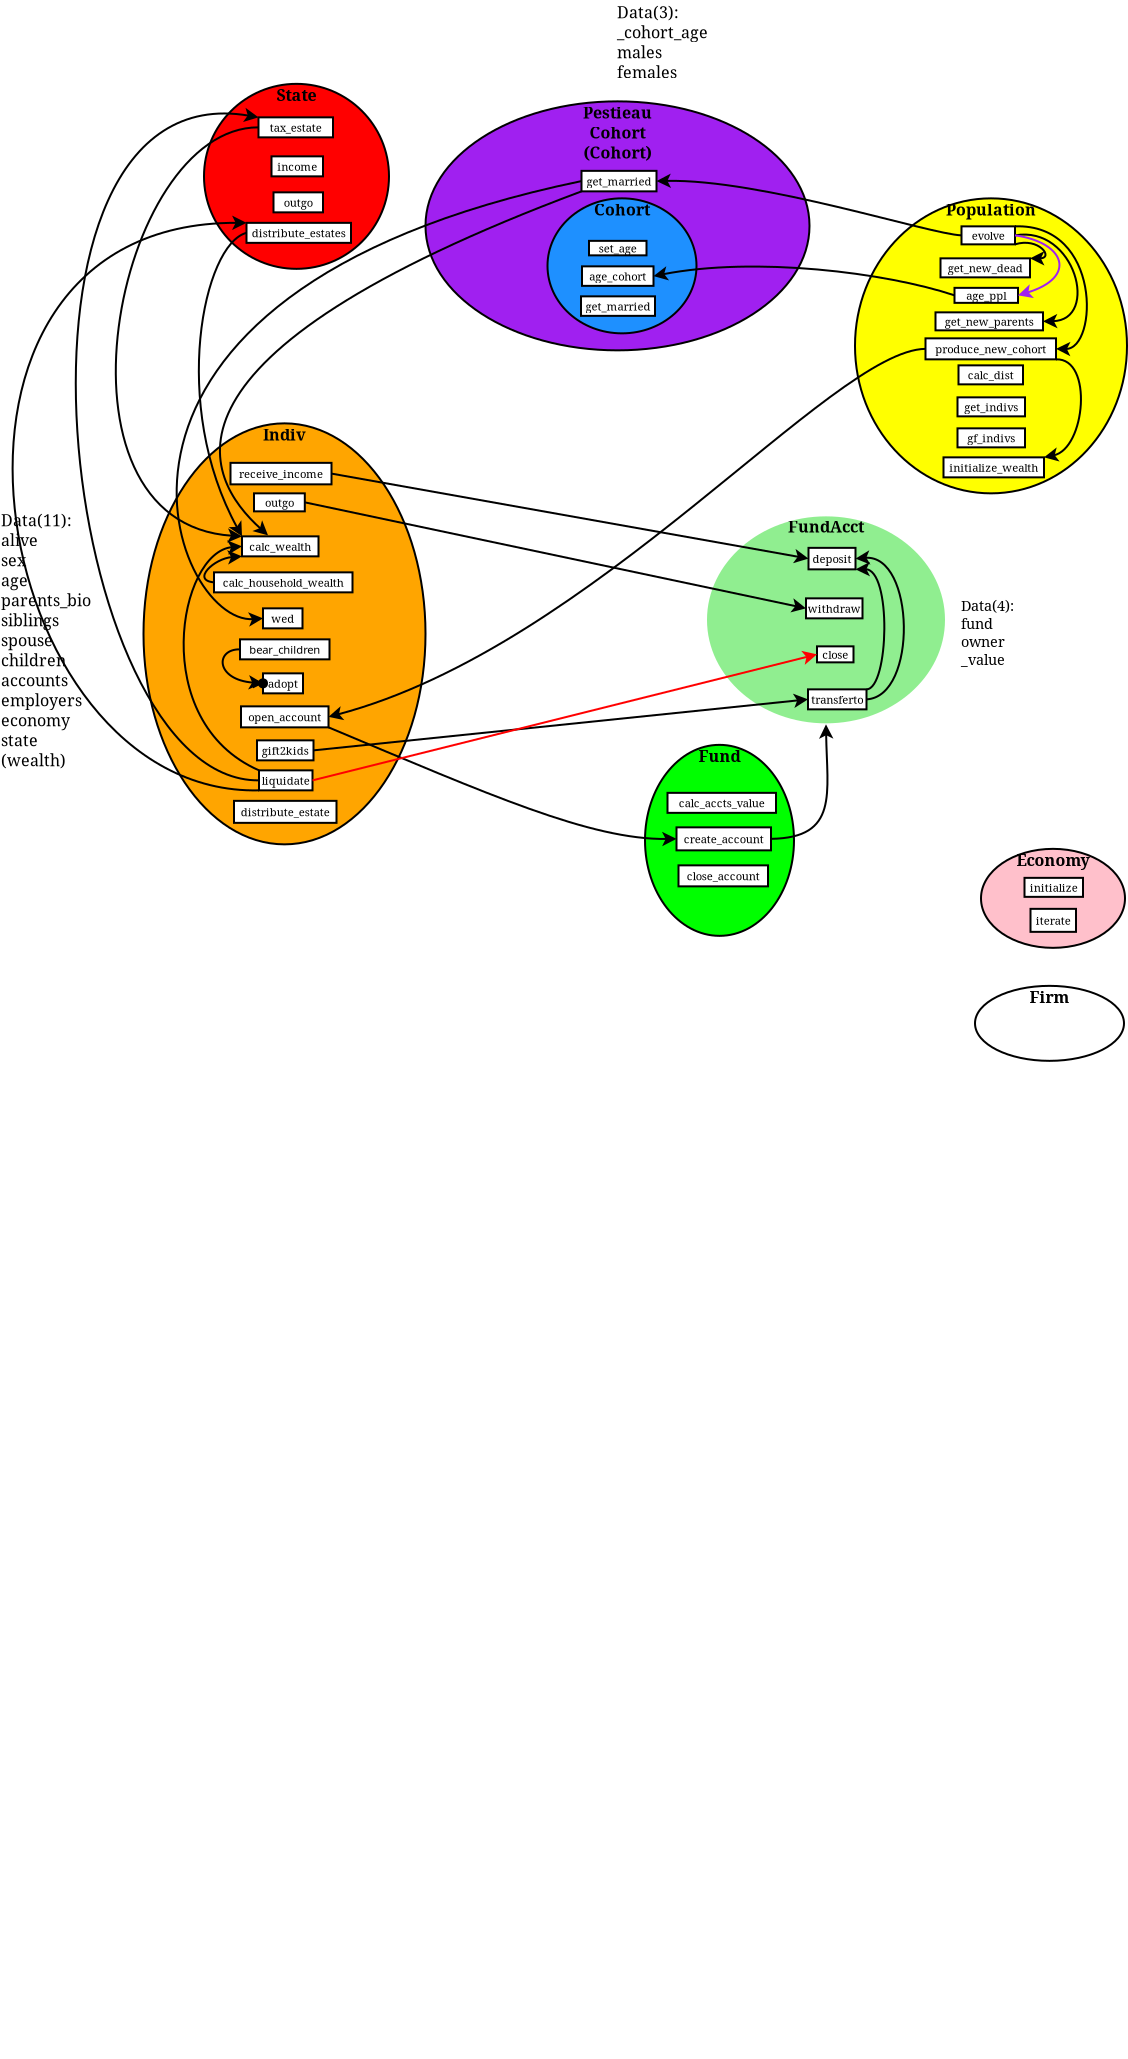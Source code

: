 <?xml version="1.0" encoding="UTF-8"?>
<dia:diagram xmlns:dia="http://www.lysator.liu.se/~alla/dia/">
  <dia:layer name="Background" visible="true">
    <dia:object type="Standard - Text" version="1" id="O0">
      <dia:attribute name="obj_pos">
        <dia:point val="10,100.035"/>
      </dia:attribute>
      <dia:attribute name="obj_bb">
        <dia:rectangle val="10,99.335;10,100.285"/>
      </dia:attribute>
      <dia:attribute name="text">
        <dia:composite type="text">
          <dia:attribute name="string">
            <dia:string>##</dia:string>
          </dia:attribute>
          <dia:attribute name="font">
            <dia:font family="sans" style="0" name="Helvetica"/>
          </dia:attribute>
          <dia:attribute name="height">
            <dia:real val="0.8"/>
          </dia:attribute>
          <dia:attribute name="pos">
            <dia:point val="10,100.035"/>
          </dia:attribute>
          <dia:attribute name="color">
            <dia:color val="#000000"/>
          </dia:attribute>
          <dia:attribute name="alignment">
            <dia:enum val="0"/>
          </dia:attribute>
        </dia:composite>
      </dia:attribute>
      <dia:attribute name="valign">
        <dia:enum val="3"/>
      </dia:attribute>
    </dia:object>
    <dia:object type="Standard - Ellipse" version="0" id="O1">
      <dia:attribute name="obj_pos">
        <dia:point val="10.25,18.475"/>
      </dia:attribute>
      <dia:attribute name="obj_bb">
        <dia:rectangle val="10.2,18.425;24.4,39.575"/>
      </dia:attribute>
      <dia:attribute name="elem_corner">
        <dia:point val="10.25,18.475"/>
      </dia:attribute>
      <dia:attribute name="elem_width">
        <dia:real val="14.1"/>
      </dia:attribute>
      <dia:attribute name="elem_height">
        <dia:real val="21.05"/>
      </dia:attribute>
      <dia:attribute name="inner_color">
        <dia:color val="#ffa500"/>
      </dia:attribute>
    </dia:object>
    <dia:object type="Standard - Box" version="0" id="O2">
      <dia:attribute name="obj_pos">
        <dia:point val="14.6,20.45"/>
      </dia:attribute>
      <dia:attribute name="obj_bb">
        <dia:rectangle val="14.55,20.4;19.7,21.575"/>
      </dia:attribute>
      <dia:attribute name="elem_corner">
        <dia:point val="14.6,20.45"/>
      </dia:attribute>
      <dia:attribute name="elem_width">
        <dia:real val="5.05"/>
      </dia:attribute>
      <dia:attribute name="elem_height">
        <dia:real val="1.075"/>
      </dia:attribute>
      <dia:attribute name="show_background">
        <dia:boolean val="true"/>
      </dia:attribute>
    </dia:object>
    <dia:object type="Standard - Box" version="0" id="O3">
      <dia:attribute name="obj_pos">
        <dia:point val="16.225,27.725"/>
      </dia:attribute>
      <dia:attribute name="obj_bb">
        <dia:rectangle val="16.175,27.675;18.25,28.775"/>
      </dia:attribute>
      <dia:attribute name="elem_corner">
        <dia:point val="16.225,27.725"/>
      </dia:attribute>
      <dia:attribute name="elem_width">
        <dia:real val="1.975"/>
      </dia:attribute>
      <dia:attribute name="elem_height">
        <dia:real val="1"/>
      </dia:attribute>
      <dia:attribute name="show_background">
        <dia:boolean val="true"/>
      </dia:attribute>
    </dia:object>
    <dia:object type="Standard - Box" version="0" id="O4">
      <dia:attribute name="obj_pos">
        <dia:point val="16.225,30.975"/>
      </dia:attribute>
      <dia:attribute name="obj_bb">
        <dia:rectangle val="16.175,30.925;18.275,32.025"/>
      </dia:attribute>
      <dia:attribute name="elem_corner">
        <dia:point val="16.225,30.975"/>
      </dia:attribute>
      <dia:attribute name="elem_width">
        <dia:real val="2"/>
      </dia:attribute>
      <dia:attribute name="elem_height">
        <dia:real val="1"/>
      </dia:attribute>
      <dia:attribute name="show_background">
        <dia:boolean val="true"/>
      </dia:attribute>
    </dia:object>
    <dia:object type="Standard - Box" version="0" id="O5">
      <dia:attribute name="obj_pos">
        <dia:point val="16.025,35.825"/>
      </dia:attribute>
      <dia:attribute name="obj_bb">
        <dia:rectangle val="15.975,35.775;18.75,36.875"/>
      </dia:attribute>
      <dia:attribute name="elem_corner">
        <dia:point val="16.025,35.825"/>
      </dia:attribute>
      <dia:attribute name="elem_width">
        <dia:real val="2.675"/>
      </dia:attribute>
      <dia:attribute name="elem_height">
        <dia:real val="1"/>
      </dia:attribute>
      <dia:attribute name="show_background">
        <dia:boolean val="true"/>
      </dia:attribute>
    </dia:object>
    <dia:object type="Standard - Box" version="0" id="O6">
      <dia:attribute name="obj_pos">
        <dia:point val="15.775,21.975"/>
      </dia:attribute>
      <dia:attribute name="obj_bb">
        <dia:rectangle val="15.725,21.925;18.365,22.925"/>
      </dia:attribute>
      <dia:attribute name="elem_corner">
        <dia:point val="15.775,21.975"/>
      </dia:attribute>
      <dia:attribute name="elem_width">
        <dia:real val="2.54"/>
      </dia:attribute>
      <dia:attribute name="elem_height">
        <dia:real val="0.9"/>
      </dia:attribute>
      <dia:attribute name="show_background">
        <dia:boolean val="true"/>
      </dia:attribute>
    </dia:object>
    <dia:object type="Standard - Box" version="0" id="O7">
      <dia:attribute name="obj_pos">
        <dia:point val="15.075,29.275"/>
      </dia:attribute>
      <dia:attribute name="obj_bb">
        <dia:rectangle val="15.025,29.225;19.6,30.325"/>
      </dia:attribute>
      <dia:attribute name="elem_corner">
        <dia:point val="15.075,29.275"/>
      </dia:attribute>
      <dia:attribute name="elem_width">
        <dia:real val="4.475"/>
      </dia:attribute>
      <dia:attribute name="elem_height">
        <dia:real val="1"/>
      </dia:attribute>
      <dia:attribute name="show_background">
        <dia:boolean val="true"/>
      </dia:attribute>
    </dia:object>
    <dia:object type="Standard - Box" version="0" id="O8">
      <dia:attribute name="obj_pos">
        <dia:point val="13.775,25.925"/>
      </dia:attribute>
      <dia:attribute name="obj_bb">
        <dia:rectangle val="13.725,25.875;20.75,26.975"/>
      </dia:attribute>
      <dia:attribute name="elem_corner">
        <dia:point val="13.775,25.925"/>
      </dia:attribute>
      <dia:attribute name="elem_width">
        <dia:real val="6.925"/>
      </dia:attribute>
      <dia:attribute name="elem_height">
        <dia:real val="1"/>
      </dia:attribute>
      <dia:attribute name="show_background">
        <dia:boolean val="true"/>
      </dia:attribute>
    </dia:object>
    <dia:object type="Standard - Box" version="0" id="O9">
      <dia:attribute name="obj_pos">
        <dia:point val="15.175,24.125"/>
      </dia:attribute>
      <dia:attribute name="obj_bb">
        <dia:rectangle val="15.125,24.075;19.05,25.175"/>
      </dia:attribute>
      <dia:attribute name="elem_corner">
        <dia:point val="15.175,24.125"/>
      </dia:attribute>
      <dia:attribute name="elem_width">
        <dia:real val="3.825"/>
      </dia:attribute>
      <dia:attribute name="elem_height">
        <dia:real val="1"/>
      </dia:attribute>
      <dia:attribute name="show_background">
        <dia:boolean val="true"/>
      </dia:attribute>
    </dia:object>
    <dia:object type="Standard - Box" version="0" id="O10">
      <dia:attribute name="obj_pos">
        <dia:point val="15.925,34.325"/>
      </dia:attribute>
      <dia:attribute name="obj_bb">
        <dia:rectangle val="15.875,34.275;18.8,35.375"/>
      </dia:attribute>
      <dia:attribute name="elem_corner">
        <dia:point val="15.925,34.325"/>
      </dia:attribute>
      <dia:attribute name="elem_width">
        <dia:real val="2.825"/>
      </dia:attribute>
      <dia:attribute name="elem_height">
        <dia:real val="1"/>
      </dia:attribute>
      <dia:attribute name="show_background">
        <dia:boolean val="true"/>
      </dia:attribute>
    </dia:object>
    <dia:object type="Standard - Box" version="0" id="O11">
      <dia:attribute name="obj_pos">
        <dia:point val="15.125,32.625"/>
      </dia:attribute>
      <dia:attribute name="obj_bb">
        <dia:rectangle val="15.075,32.575;19.55,33.725"/>
      </dia:attribute>
      <dia:attribute name="elem_corner">
        <dia:point val="15.125,32.625"/>
      </dia:attribute>
      <dia:attribute name="elem_width">
        <dia:real val="4.375"/>
      </dia:attribute>
      <dia:attribute name="elem_height">
        <dia:real val="1.05"/>
      </dia:attribute>
      <dia:attribute name="show_background">
        <dia:boolean val="true"/>
      </dia:attribute>
    </dia:object>
    <dia:object type="Standard - Text" version="1" id="O12">
      <dia:attribute name="obj_pos">
        <dia:point val="17.3,29"/>
      </dia:attribute>
      <dia:attribute name="obj_bb">
        <dia:rectangle val="17.3,28.3;17.3,29.25"/>
      </dia:attribute>
      <dia:attribute name="text">
        <dia:composite type="text">
          <dia:attribute name="string">
            <dia:string>##</dia:string>
          </dia:attribute>
          <dia:attribute name="font">
            <dia:font family="sans" style="0" name="Helvetica"/>
          </dia:attribute>
          <dia:attribute name="height">
            <dia:real val="0.8"/>
          </dia:attribute>
          <dia:attribute name="pos">
            <dia:point val="17.3,29"/>
          </dia:attribute>
          <dia:attribute name="color">
            <dia:color val="#000000"/>
          </dia:attribute>
          <dia:attribute name="alignment">
            <dia:enum val="0"/>
          </dia:attribute>
        </dia:composite>
      </dia:attribute>
      <dia:attribute name="valign">
        <dia:enum val="3"/>
      </dia:attribute>
      <dia:connections>
        <dia:connection handle="0" to="O1" connection="8"/>
      </dia:connections>
    </dia:object>
    <dia:object type="Standard - Text" version="1" id="O13">
      <dia:attribute name="obj_pos">
        <dia:point val="17.3,18.475"/>
      </dia:attribute>
      <dia:attribute name="obj_bb">
        <dia:rectangle val="16.275,18.475;18.325,19.725"/>
      </dia:attribute>
      <dia:attribute name="text">
        <dia:composite type="text">
          <dia:attribute name="string">
            <dia:string>#Indiv#</dia:string>
          </dia:attribute>
          <dia:attribute name="font">
            <dia:font family="serif" style="80" name="Times-Bold"/>
          </dia:attribute>
          <dia:attribute name="height">
            <dia:real val="1"/>
          </dia:attribute>
          <dia:attribute name="pos">
            <dia:point val="17.3,19.325"/>
          </dia:attribute>
          <dia:attribute name="color">
            <dia:color val="#000000"/>
          </dia:attribute>
          <dia:attribute name="alignment">
            <dia:enum val="1"/>
          </dia:attribute>
        </dia:composite>
      </dia:attribute>
      <dia:attribute name="valign">
        <dia:enum val="0"/>
      </dia:attribute>
      <dia:connections>
        <dia:connection handle="0" to="O1" connection="1"/>
      </dia:connections>
    </dia:object>
    <dia:object type="Standard - Text" version="1" id="O14">
      <dia:attribute name="obj_pos">
        <dia:point val="17.125,20.988"/>
      </dia:attribute>
      <dia:attribute name="obj_bb">
        <dia:rectangle val="17.125,20.288;17.125,21.238"/>
      </dia:attribute>
      <dia:attribute name="text">
        <dia:composite type="text">
          <dia:attribute name="string">
            <dia:string>##</dia:string>
          </dia:attribute>
          <dia:attribute name="font">
            <dia:font family="sans" style="0" name="Helvetica"/>
          </dia:attribute>
          <dia:attribute name="height">
            <dia:real val="0.8"/>
          </dia:attribute>
          <dia:attribute name="pos">
            <dia:point val="17.125,20.988"/>
          </dia:attribute>
          <dia:attribute name="color">
            <dia:color val="#000000"/>
          </dia:attribute>
          <dia:attribute name="alignment">
            <dia:enum val="0"/>
          </dia:attribute>
        </dia:composite>
      </dia:attribute>
      <dia:attribute name="valign">
        <dia:enum val="3"/>
      </dia:attribute>
      <dia:connections>
        <dia:connection handle="0" to="O2" connection="8"/>
      </dia:connections>
    </dia:object>
    <dia:object type="Standard - Text" version="1" id="O15">
      <dia:attribute name="obj_pos">
        <dia:point val="17.125,20.988"/>
      </dia:attribute>
      <dia:attribute name="obj_bb">
        <dia:rectangle val="15.05,20.562;19.2,21.413"/>
      </dia:attribute>
      <dia:attribute name="text">
        <dia:composite type="text">
          <dia:attribute name="string">
            <dia:string>#receive_income#</dia:string>
          </dia:attribute>
          <dia:attribute name="font">
            <dia:font family="serif" style="0" name="Times-Roman"/>
          </dia:attribute>
          <dia:attribute name="height">
            <dia:real val="0.7"/>
          </dia:attribute>
          <dia:attribute name="pos">
            <dia:point val="17.125,21.163"/>
          </dia:attribute>
          <dia:attribute name="color">
            <dia:color val="#000000"/>
          </dia:attribute>
          <dia:attribute name="alignment">
            <dia:enum val="1"/>
          </dia:attribute>
        </dia:composite>
      </dia:attribute>
      <dia:attribute name="valign">
        <dia:enum val="2"/>
      </dia:attribute>
      <dia:connections>
        <dia:connection handle="0" to="O2" connection="8"/>
      </dia:connections>
    </dia:object>
    <dia:object type="Standard - Text" version="1" id="O16">
      <dia:attribute name="obj_pos">
        <dia:point val="17.045,22.425"/>
      </dia:attribute>
      <dia:attribute name="obj_bb">
        <dia:rectangle val="16.245,22;17.845,22.85"/>
      </dia:attribute>
      <dia:attribute name="text">
        <dia:composite type="text">
          <dia:attribute name="string">
            <dia:string>#outgo#</dia:string>
          </dia:attribute>
          <dia:attribute name="font">
            <dia:font family="serif" style="0" name="Times-Roman"/>
          </dia:attribute>
          <dia:attribute name="height">
            <dia:real val="0.7"/>
          </dia:attribute>
          <dia:attribute name="pos">
            <dia:point val="17.045,22.6"/>
          </dia:attribute>
          <dia:attribute name="color">
            <dia:color val="#000000"/>
          </dia:attribute>
          <dia:attribute name="alignment">
            <dia:enum val="1"/>
          </dia:attribute>
        </dia:composite>
      </dia:attribute>
      <dia:attribute name="valign">
        <dia:enum val="2"/>
      </dia:attribute>
      <dia:connections>
        <dia:connection handle="0" to="O6" connection="8"/>
      </dia:connections>
    </dia:object>
    <dia:object type="Standard - Text" version="1" id="O17">
      <dia:attribute name="obj_pos">
        <dia:point val="17.087,24.625"/>
      </dia:attribute>
      <dia:attribute name="obj_bb">
        <dia:rectangle val="15.512,24.2;18.663,25.05"/>
      </dia:attribute>
      <dia:attribute name="text">
        <dia:composite type="text">
          <dia:attribute name="string">
            <dia:string>#calc_wealth#</dia:string>
          </dia:attribute>
          <dia:attribute name="font">
            <dia:font family="serif" style="0" name="Times-Roman"/>
          </dia:attribute>
          <dia:attribute name="height">
            <dia:real val="0.7"/>
          </dia:attribute>
          <dia:attribute name="pos">
            <dia:point val="17.087,24.8"/>
          </dia:attribute>
          <dia:attribute name="color">
            <dia:color val="#000000"/>
          </dia:attribute>
          <dia:attribute name="alignment">
            <dia:enum val="1"/>
          </dia:attribute>
        </dia:composite>
      </dia:attribute>
      <dia:attribute name="valign">
        <dia:enum val="2"/>
      </dia:attribute>
      <dia:connections>
        <dia:connection handle="0" to="O9" connection="8"/>
      </dia:connections>
    </dia:object>
    <dia:object type="Standard - Text" version="1" id="O18">
      <dia:attribute name="obj_pos">
        <dia:point val="17.238,26.425"/>
      </dia:attribute>
      <dia:attribute name="obj_bb">
        <dia:rectangle val="14.062,26;20.413,26.85"/>
      </dia:attribute>
      <dia:attribute name="text">
        <dia:composite type="text">
          <dia:attribute name="string">
            <dia:string>#calc_household_wealth#</dia:string>
          </dia:attribute>
          <dia:attribute name="font">
            <dia:font family="serif" style="0" name="Times-Roman"/>
          </dia:attribute>
          <dia:attribute name="height">
            <dia:real val="0.7"/>
          </dia:attribute>
          <dia:attribute name="pos">
            <dia:point val="17.238,26.6"/>
          </dia:attribute>
          <dia:attribute name="color">
            <dia:color val="#000000"/>
          </dia:attribute>
          <dia:attribute name="alignment">
            <dia:enum val="1"/>
          </dia:attribute>
        </dia:composite>
      </dia:attribute>
      <dia:attribute name="valign">
        <dia:enum val="2"/>
      </dia:attribute>
      <dia:connections>
        <dia:connection handle="0" to="O8" connection="8"/>
      </dia:connections>
    </dia:object>
    <dia:object type="Standard - Text" version="1" id="O19">
      <dia:attribute name="obj_pos">
        <dia:point val="17.212,28.225"/>
      </dia:attribute>
      <dia:attribute name="obj_bb">
        <dia:rectangle val="16.663,27.8;17.762,28.65"/>
      </dia:attribute>
      <dia:attribute name="text">
        <dia:composite type="text">
          <dia:attribute name="string">
            <dia:string>#wed#</dia:string>
          </dia:attribute>
          <dia:attribute name="font">
            <dia:font family="serif" style="0" name="Times-Roman"/>
          </dia:attribute>
          <dia:attribute name="height">
            <dia:real val="0.7"/>
          </dia:attribute>
          <dia:attribute name="pos">
            <dia:point val="17.212,28.4"/>
          </dia:attribute>
          <dia:attribute name="color">
            <dia:color val="#000000"/>
          </dia:attribute>
          <dia:attribute name="alignment">
            <dia:enum val="1"/>
          </dia:attribute>
        </dia:composite>
      </dia:attribute>
      <dia:attribute name="valign">
        <dia:enum val="2"/>
      </dia:attribute>
      <dia:connections>
        <dia:connection handle="0" to="O3" connection="8"/>
      </dia:connections>
    </dia:object>
    <dia:object type="Standard - Text" version="1" id="O20">
      <dia:attribute name="obj_pos">
        <dia:point val="17.312,29.775"/>
      </dia:attribute>
      <dia:attribute name="obj_bb">
        <dia:rectangle val="15.387,29.35;19.238,30.2"/>
      </dia:attribute>
      <dia:attribute name="text">
        <dia:composite type="text">
          <dia:attribute name="string">
            <dia:string>#bear_children#</dia:string>
          </dia:attribute>
          <dia:attribute name="font">
            <dia:font family="sans" style="0" name="Helvetica"/>
          </dia:attribute>
          <dia:attribute name="height">
            <dia:real val="0.7"/>
          </dia:attribute>
          <dia:attribute name="pos">
            <dia:point val="17.312,30"/>
          </dia:attribute>
          <dia:attribute name="color">
            <dia:color val="#000000"/>
          </dia:attribute>
          <dia:attribute name="alignment">
            <dia:enum val="1"/>
          </dia:attribute>
        </dia:composite>
      </dia:attribute>
      <dia:attribute name="valign">
        <dia:enum val="2"/>
      </dia:attribute>
      <dia:connections>
        <dia:connection handle="0" to="O7" connection="8"/>
      </dia:connections>
    </dia:object>
    <dia:object type="Standard - Text" version="1" id="O21">
      <dia:attribute name="obj_pos">
        <dia:point val="17.225,31.475"/>
      </dia:attribute>
      <dia:attribute name="obj_bb">
        <dia:rectangle val="16.45,31.05;18,31.9"/>
      </dia:attribute>
      <dia:attribute name="text">
        <dia:composite type="text">
          <dia:attribute name="string">
            <dia:string>#adopt#</dia:string>
          </dia:attribute>
          <dia:attribute name="font">
            <dia:font family="serif" style="0" name="Times-Roman"/>
          </dia:attribute>
          <dia:attribute name="height">
            <dia:real val="0.7"/>
          </dia:attribute>
          <dia:attribute name="pos">
            <dia:point val="17.225,31.65"/>
          </dia:attribute>
          <dia:attribute name="color">
            <dia:color val="#000000"/>
          </dia:attribute>
          <dia:attribute name="alignment">
            <dia:enum val="1"/>
          </dia:attribute>
        </dia:composite>
      </dia:attribute>
      <dia:attribute name="valign">
        <dia:enum val="2"/>
      </dia:attribute>
      <dia:connections>
        <dia:connection handle="0" to="O4" connection="8"/>
      </dia:connections>
    </dia:object>
    <dia:object type="Standard - Text" version="1" id="O22">
      <dia:attribute name="obj_pos">
        <dia:point val="17.312,33.15"/>
      </dia:attribute>
      <dia:attribute name="obj_bb">
        <dia:rectangle val="15.387,32.725;19.238,33.575"/>
      </dia:attribute>
      <dia:attribute name="text">
        <dia:composite type="text">
          <dia:attribute name="string">
            <dia:string>#open_account#</dia:string>
          </dia:attribute>
          <dia:attribute name="font">
            <dia:font family="serif" style="0" name="Times-Roman"/>
          </dia:attribute>
          <dia:attribute name="height">
            <dia:real val="0.7"/>
          </dia:attribute>
          <dia:attribute name="pos">
            <dia:point val="17.312,33.325"/>
          </dia:attribute>
          <dia:attribute name="color">
            <dia:color val="#000000"/>
          </dia:attribute>
          <dia:attribute name="alignment">
            <dia:enum val="1"/>
          </dia:attribute>
        </dia:composite>
      </dia:attribute>
      <dia:attribute name="valign">
        <dia:enum val="2"/>
      </dia:attribute>
      <dia:connections>
        <dia:connection handle="0" to="O11" connection="8"/>
      </dia:connections>
    </dia:object>
    <dia:object type="Standard - Text" version="1" id="O23">
      <dia:attribute name="obj_pos">
        <dia:point val="17.337,34.825"/>
      </dia:attribute>
      <dia:attribute name="obj_bb">
        <dia:rectangle val="16.188,34.4;18.488,35.25"/>
      </dia:attribute>
      <dia:attribute name="text">
        <dia:composite type="text">
          <dia:attribute name="string">
            <dia:string>#gift2kids#</dia:string>
          </dia:attribute>
          <dia:attribute name="font">
            <dia:font family="serif" style="0" name="Times-Roman"/>
          </dia:attribute>
          <dia:attribute name="height">
            <dia:real val="0.7"/>
          </dia:attribute>
          <dia:attribute name="pos">
            <dia:point val="17.337,35"/>
          </dia:attribute>
          <dia:attribute name="color">
            <dia:color val="#000000"/>
          </dia:attribute>
          <dia:attribute name="alignment">
            <dia:enum val="1"/>
          </dia:attribute>
        </dia:composite>
      </dia:attribute>
      <dia:attribute name="valign">
        <dia:enum val="2"/>
      </dia:attribute>
      <dia:connections>
        <dia:connection handle="0" to="O10" connection="8"/>
      </dia:connections>
    </dia:object>
    <dia:object type="Standard - Text" version="1" id="O24">
      <dia:attribute name="obj_pos">
        <dia:point val="17.363,36.325"/>
      </dia:attribute>
      <dia:attribute name="obj_bb">
        <dia:rectangle val="16.212,35.9;18.512,36.75"/>
      </dia:attribute>
      <dia:attribute name="text">
        <dia:composite type="text">
          <dia:attribute name="string">
            <dia:string>#liquidate#</dia:string>
          </dia:attribute>
          <dia:attribute name="font">
            <dia:font family="serif" style="0" name="Times-Roman"/>
          </dia:attribute>
          <dia:attribute name="height">
            <dia:real val="0.7"/>
          </dia:attribute>
          <dia:attribute name="pos">
            <dia:point val="17.363,36.5"/>
          </dia:attribute>
          <dia:attribute name="color">
            <dia:color val="#000000"/>
          </dia:attribute>
          <dia:attribute name="alignment">
            <dia:enum val="1"/>
          </dia:attribute>
        </dia:composite>
      </dia:attribute>
      <dia:attribute name="valign">
        <dia:enum val="2"/>
      </dia:attribute>
      <dia:connections>
        <dia:connection handle="0" to="O5" connection="8"/>
      </dia:connections>
    </dia:object>
    <dia:object type="Standard - Box" version="0" id="O25">
      <dia:attribute name="obj_pos">
        <dia:point val="14.775,37.35"/>
      </dia:attribute>
      <dia:attribute name="obj_bb">
        <dia:rectangle val="14.725,37.3;19.95,38.5"/>
      </dia:attribute>
      <dia:attribute name="elem_corner">
        <dia:point val="14.775,37.35"/>
      </dia:attribute>
      <dia:attribute name="elem_width">
        <dia:real val="5.125"/>
      </dia:attribute>
      <dia:attribute name="elem_height">
        <dia:real val="1.1"/>
      </dia:attribute>
      <dia:attribute name="show_background">
        <dia:boolean val="true"/>
      </dia:attribute>
    </dia:object>
    <dia:object type="Standard - Text" version="1" id="O26">
      <dia:attribute name="obj_pos">
        <dia:point val="17.337,37.9"/>
      </dia:attribute>
      <dia:attribute name="obj_bb">
        <dia:rectangle val="15.088,37.475;19.587,38.325"/>
      </dia:attribute>
      <dia:attribute name="text">
        <dia:composite type="text">
          <dia:attribute name="string">
            <dia:string>#distribute_estate#</dia:string>
          </dia:attribute>
          <dia:attribute name="font">
            <dia:font family="serif" style="0" name="Times-Roman"/>
          </dia:attribute>
          <dia:attribute name="height">
            <dia:real val="0.7"/>
          </dia:attribute>
          <dia:attribute name="pos">
            <dia:point val="17.337,38.075"/>
          </dia:attribute>
          <dia:attribute name="color">
            <dia:color val="#000000"/>
          </dia:attribute>
          <dia:attribute name="alignment">
            <dia:enum val="1"/>
          </dia:attribute>
        </dia:composite>
      </dia:attribute>
      <dia:attribute name="valign">
        <dia:enum val="2"/>
      </dia:attribute>
      <dia:connections>
        <dia:connection handle="0" to="O25" connection="8"/>
      </dia:connections>
    </dia:object>
    <dia:object type="Standard - Ellipse" version="0" id="O27">
      <dia:attribute name="obj_pos">
        <dia:point val="38.375,23.075"/>
      </dia:attribute>
      <dia:attribute name="obj_bb">
        <dia:rectangle val="38.325,23.025;50.425,33.575"/>
      </dia:attribute>
      <dia:attribute name="elem_corner">
        <dia:point val="38.375,23.075"/>
      </dia:attribute>
      <dia:attribute name="elem_width">
        <dia:real val="12.0"/>
      </dia:attribute>
      <dia:attribute name="elem_height">
        <dia:real val="10.45"/>
      </dia:attribute>
      <dia:attribute name="border_color">
        <dia:color val="#ffffff"/>
      </dia:attribute>
      <dia:attribute name="inner_color">
        <dia:color val="#90ee90"/>
      </dia:attribute>
    </dia:object>
    <dia:object type="Standard - Box" version="0" id="O28">
      <dia:attribute name="obj_pos">
        <dia:point val="43.5,24.7"/>
      </dia:attribute>
      <dia:attribute name="obj_bb">
        <dia:rectangle val="43.45,24.65;45.9,25.825"/>
      </dia:attribute>
      <dia:attribute name="elem_corner">
        <dia:point val="43.5,24.7"/>
      </dia:attribute>
      <dia:attribute name="elem_width">
        <dia:real val="2.35"/>
      </dia:attribute>
      <dia:attribute name="elem_height">
        <dia:real val="1.075"/>
      </dia:attribute>
      <dia:attribute name="show_background">
        <dia:boolean val="true"/>
      </dia:attribute>
    </dia:object>
    <dia:object type="Standard - Box" version="0" id="O29">
      <dia:attribute name="obj_pos">
        <dia:point val="43.375,27.225"/>
      </dia:attribute>
      <dia:attribute name="obj_bb">
        <dia:rectangle val="43.325,27.175;46.25,28.275"/>
      </dia:attribute>
      <dia:attribute name="elem_corner">
        <dia:point val="43.375,27.225"/>
      </dia:attribute>
      <dia:attribute name="elem_width">
        <dia:real val="2.825"/>
      </dia:attribute>
      <dia:attribute name="elem_height">
        <dia:real val="1"/>
      </dia:attribute>
      <dia:attribute name="show_background">
        <dia:boolean val="true"/>
      </dia:attribute>
    </dia:object>
    <dia:object type="Standard - Box" version="0" id="O30">
      <dia:attribute name="obj_pos">
        <dia:point val="43.475,31.775"/>
      </dia:attribute>
      <dia:attribute name="obj_bb">
        <dia:rectangle val="43.425,31.725;46.45,32.825"/>
      </dia:attribute>
      <dia:attribute name="elem_corner">
        <dia:point val="43.475,31.775"/>
      </dia:attribute>
      <dia:attribute name="elem_width">
        <dia:real val="2.925"/>
      </dia:attribute>
      <dia:attribute name="elem_height">
        <dia:real val="1"/>
      </dia:attribute>
      <dia:attribute name="show_background">
        <dia:boolean val="true"/>
      </dia:attribute>
    </dia:object>
    <dia:object type="Standard - Box" version="0" id="O31">
      <dia:attribute name="obj_pos">
        <dia:point val="43.925,29.625"/>
      </dia:attribute>
      <dia:attribute name="obj_bb">
        <dia:rectangle val="43.875,29.575;45.8,30.475"/>
      </dia:attribute>
      <dia:attribute name="elem_corner">
        <dia:point val="43.925,29.625"/>
      </dia:attribute>
      <dia:attribute name="elem_width">
        <dia:real val="1.825"/>
      </dia:attribute>
      <dia:attribute name="elem_height">
        <dia:real val="0.8"/>
      </dia:attribute>
      <dia:attribute name="show_background">
        <dia:boolean val="true"/>
      </dia:attribute>
    </dia:object>
    <dia:object type="Standard - Text" version="1" id="O32">
      <dia:attribute name="obj_pos">
        <dia:point val="44.375,23.075"/>
      </dia:attribute>
      <dia:attribute name="obj_bb">
        <dia:rectangle val="42.4,23.075;46.35,24.325"/>
      </dia:attribute>
      <dia:attribute name="text">
        <dia:composite type="text">
          <dia:attribute name="string">
            <dia:string>#FundAcct#</dia:string>
          </dia:attribute>
          <dia:attribute name="font">
            <dia:font family="serif" style="80" name="Times-Bold"/>
          </dia:attribute>
          <dia:attribute name="height">
            <dia:real val="1"/>
          </dia:attribute>
          <dia:attribute name="pos">
            <dia:point val="44.375,23.925"/>
          </dia:attribute>
          <dia:attribute name="color">
            <dia:color val="#000000"/>
          </dia:attribute>
          <dia:attribute name="alignment">
            <dia:enum val="1"/>
          </dia:attribute>
        </dia:composite>
      </dia:attribute>
      <dia:attribute name="valign">
        <dia:enum val="0"/>
      </dia:attribute>
      <dia:connections>
        <dia:connection handle="0" to="O27" connection="1"/>
      </dia:connections>
    </dia:object>
    <dia:object type="Standard - Text" version="1" id="O33">
      <dia:attribute name="obj_pos">
        <dia:point val="44.675,25.238"/>
      </dia:attribute>
      <dia:attribute name="obj_bb">
        <dia:rectangle val="43.675,24.812;45.675,25.663"/>
      </dia:attribute>
      <dia:attribute name="text">
        <dia:composite type="text">
          <dia:attribute name="string">
            <dia:string>#deposit#</dia:string>
          </dia:attribute>
          <dia:attribute name="font">
            <dia:font family="serif" style="0" name="Times-Roman"/>
          </dia:attribute>
          <dia:attribute name="height">
            <dia:real val="0.7"/>
          </dia:attribute>
          <dia:attribute name="pos">
            <dia:point val="44.675,25.413"/>
          </dia:attribute>
          <dia:attribute name="color">
            <dia:color val="#000000"/>
          </dia:attribute>
          <dia:attribute name="alignment">
            <dia:enum val="1"/>
          </dia:attribute>
        </dia:composite>
      </dia:attribute>
      <dia:attribute name="valign">
        <dia:enum val="2"/>
      </dia:attribute>
      <dia:connections>
        <dia:connection handle="0" to="O28" connection="8"/>
      </dia:connections>
    </dia:object>
    <dia:object type="Standard - Text" version="1" id="O34">
      <dia:attribute name="obj_pos">
        <dia:point val="44.788,27.725"/>
      </dia:attribute>
      <dia:attribute name="obj_bb">
        <dia:rectangle val="43.562,27.3;46.013,28.15"/>
      </dia:attribute>
      <dia:attribute name="text">
        <dia:composite type="text">
          <dia:attribute name="string">
            <dia:string>#withdraw#</dia:string>
          </dia:attribute>
          <dia:attribute name="font">
            <dia:font family="serif" style="0" name="Times-Roman"/>
          </dia:attribute>
          <dia:attribute name="height">
            <dia:real val="0.7"/>
          </dia:attribute>
          <dia:attribute name="pos">
            <dia:point val="44.788,27.9"/>
          </dia:attribute>
          <dia:attribute name="color">
            <dia:color val="#000000"/>
          </dia:attribute>
          <dia:attribute name="alignment">
            <dia:enum val="1"/>
          </dia:attribute>
        </dia:composite>
      </dia:attribute>
      <dia:attribute name="valign">
        <dia:enum val="2"/>
      </dia:attribute>
      <dia:connections>
        <dia:connection handle="0" to="O29" connection="8"/>
      </dia:connections>
    </dia:object>
    <dia:object type="Standard - Text" version="1" id="O35">
      <dia:attribute name="obj_pos">
        <dia:point val="44.837,30.025"/>
      </dia:attribute>
      <dia:attribute name="obj_bb">
        <dia:rectangle val="44.138,29.6;45.538,30.45"/>
      </dia:attribute>
      <dia:attribute name="text">
        <dia:composite type="text">
          <dia:attribute name="string">
            <dia:string>#close#</dia:string>
          </dia:attribute>
          <dia:attribute name="font">
            <dia:font family="serif" style="0" name="Times-Roman"/>
          </dia:attribute>
          <dia:attribute name="height">
            <dia:real val="0.7"/>
          </dia:attribute>
          <dia:attribute name="pos">
            <dia:point val="44.837,30.2"/>
          </dia:attribute>
          <dia:attribute name="color">
            <dia:color val="#000000"/>
          </dia:attribute>
          <dia:attribute name="alignment">
            <dia:enum val="1"/>
          </dia:attribute>
        </dia:composite>
      </dia:attribute>
      <dia:attribute name="valign">
        <dia:enum val="2"/>
      </dia:attribute>
      <dia:connections>
        <dia:connection handle="0" to="O31" connection="8"/>
      </dia:connections>
    </dia:object>
    <dia:object type="Standard - Text" version="1" id="O36">
      <dia:attribute name="obj_pos">
        <dia:point val="44.938,32.275"/>
      </dia:attribute>
      <dia:attribute name="obj_bb">
        <dia:rectangle val="43.638,31.85;46.237,32.7"/>
      </dia:attribute>
      <dia:attribute name="text">
        <dia:composite type="text">
          <dia:attribute name="string">
            <dia:string>#transferto#</dia:string>
          </dia:attribute>
          <dia:attribute name="font">
            <dia:font family="serif" style="0" name="Times-Roman"/>
          </dia:attribute>
          <dia:attribute name="height">
            <dia:real val="0.7"/>
          </dia:attribute>
          <dia:attribute name="pos">
            <dia:point val="44.938,32.45"/>
          </dia:attribute>
          <dia:attribute name="color">
            <dia:color val="#000000"/>
          </dia:attribute>
          <dia:attribute name="alignment">
            <dia:enum val="1"/>
          </dia:attribute>
        </dia:composite>
      </dia:attribute>
      <dia:attribute name="valign">
        <dia:enum val="2"/>
      </dia:attribute>
      <dia:connections>
        <dia:connection handle="0" to="O30" connection="8"/>
      </dia:connections>
    </dia:object>
    <dia:object type="Standard - Ellipse" version="0" id="O37">
      <dia:attribute name="obj_pos">
        <dia:point val="45.825,7.225"/>
      </dia:attribute>
      <dia:attribute name="obj_bb">
        <dia:rectangle val="45.775,7.175;59.475,22.025"/>
      </dia:attribute>
      <dia:attribute name="elem_corner">
        <dia:point val="45.825,7.225"/>
      </dia:attribute>
      <dia:attribute name="elem_width">
        <dia:real val="13.6"/>
      </dia:attribute>
      <dia:attribute name="elem_height">
        <dia:real val="14.75"/>
      </dia:attribute>
      <dia:attribute name="inner_color">
        <dia:color val="#ffff00"/>
      </dia:attribute>
    </dia:object>
    <dia:object type="Standard - Ellipse" version="0" id="O38">
      <dia:attribute name="obj_pos">
        <dia:point val="51.825,46.6"/>
      </dia:attribute>
      <dia:attribute name="obj_bb">
        <dia:rectangle val="51.775,46.55;59.325,50.4"/>
      </dia:attribute>
      <dia:attribute name="elem_corner">
        <dia:point val="51.825,46.6"/>
      </dia:attribute>
      <dia:attribute name="elem_width">
        <dia:real val="7.45"/>
      </dia:attribute>
      <dia:attribute name="elem_height">
        <dia:real val="3.75"/>
      </dia:attribute>
    </dia:object>
    <dia:object type="Standard - Ellipse" version="0" id="O39">
      <dia:attribute name="obj_pos">
        <dia:point val="35.325,34.55"/>
      </dia:attribute>
      <dia:attribute name="obj_bb">
        <dia:rectangle val="35.275,34.5;42.825,44.15"/>
      </dia:attribute>
      <dia:attribute name="elem_corner">
        <dia:point val="35.325,34.55"/>
      </dia:attribute>
      <dia:attribute name="elem_width">
        <dia:real val="7.45"/>
      </dia:attribute>
      <dia:attribute name="elem_height">
        <dia:real val="9.55"/>
      </dia:attribute>
      <dia:attribute name="inner_color">
        <dia:color val="#00ff00"/>
      </dia:attribute>
    </dia:object>
    <dia:object type="Standard - Ellipse" version="0" id="O40">
      <dia:attribute name="obj_pos">
        <dia:point val="13.275,1.5"/>
      </dia:attribute>
      <dia:attribute name="obj_bb">
        <dia:rectangle val="13.225,1.45;22.575,10.8"/>
      </dia:attribute>
      <dia:attribute name="elem_corner">
        <dia:point val="13.275,1.5"/>
      </dia:attribute>
      <dia:attribute name="elem_width">
        <dia:real val="9.25"/>
      </dia:attribute>
      <dia:attribute name="elem_height">
        <dia:real val="9.25"/>
      </dia:attribute>
      <dia:attribute name="inner_color">
        <dia:color val="#ff0000"/>
      </dia:attribute>
      <dia:attribute name="aspect">
        <dia:enum val="2"/>
      </dia:attribute>
    </dia:object>
    <dia:object type="Standard - Text" version="1" id="O41">
      <dia:attribute name="obj_pos">
        <dia:point val="52.625,7.225"/>
      </dia:attribute>
      <dia:attribute name="obj_bb">
        <dia:rectangle val="50.425,7.225;54.825,8.475"/>
      </dia:attribute>
      <dia:attribute name="text">
        <dia:composite type="text">
          <dia:attribute name="string">
            <dia:string>#Population#</dia:string>
          </dia:attribute>
          <dia:attribute name="font">
            <dia:font family="serif" style="80" name="Times-Bold"/>
          </dia:attribute>
          <dia:attribute name="height">
            <dia:real val="1"/>
          </dia:attribute>
          <dia:attribute name="pos">
            <dia:point val="52.625,8.075"/>
          </dia:attribute>
          <dia:attribute name="color">
            <dia:color val="#000000"/>
          </dia:attribute>
          <dia:attribute name="alignment">
            <dia:enum val="1"/>
          </dia:attribute>
        </dia:composite>
      </dia:attribute>
      <dia:attribute name="valign">
        <dia:enum val="0"/>
      </dia:attribute>
      <dia:connections>
        <dia:connection handle="0" to="O37" connection="1"/>
      </dia:connections>
    </dia:object>
    <dia:object type="Standard - Text" version="1" id="O42">
      <dia:attribute name="obj_pos">
        <dia:point val="55.55,46.6"/>
      </dia:attribute>
      <dia:attribute name="obj_bb">
        <dia:rectangle val="54.55,46.6;56.55,47.85"/>
      </dia:attribute>
      <dia:attribute name="text">
        <dia:composite type="text">
          <dia:attribute name="string">
            <dia:string>#Firm#</dia:string>
          </dia:attribute>
          <dia:attribute name="font">
            <dia:font family="serif" style="80" name="Times-Bold"/>
          </dia:attribute>
          <dia:attribute name="height">
            <dia:real val="1"/>
          </dia:attribute>
          <dia:attribute name="pos">
            <dia:point val="55.55,47.45"/>
          </dia:attribute>
          <dia:attribute name="color">
            <dia:color val="#000000"/>
          </dia:attribute>
          <dia:attribute name="alignment">
            <dia:enum val="1"/>
          </dia:attribute>
        </dia:composite>
      </dia:attribute>
      <dia:attribute name="valign">
        <dia:enum val="0"/>
      </dia:attribute>
      <dia:connections>
        <dia:connection handle="0" to="O38" connection="1"/>
      </dia:connections>
    </dia:object>
    <dia:object type="Standard - Text" version="1" id="O43">
      <dia:attribute name="obj_pos">
        <dia:point val="39.05,34.55"/>
      </dia:attribute>
      <dia:attribute name="obj_bb">
        <dia:rectangle val="38,34.55;40.1,35.8"/>
      </dia:attribute>
      <dia:attribute name="text">
        <dia:composite type="text">
          <dia:attribute name="string">
            <dia:string>#Fund#</dia:string>
          </dia:attribute>
          <dia:attribute name="font">
            <dia:font family="serif" style="80" name="Times-Bold"/>
          </dia:attribute>
          <dia:attribute name="height">
            <dia:real val="1"/>
          </dia:attribute>
          <dia:attribute name="pos">
            <dia:point val="39.05,35.4"/>
          </dia:attribute>
          <dia:attribute name="color">
            <dia:color val="#000000"/>
          </dia:attribute>
          <dia:attribute name="alignment">
            <dia:enum val="1"/>
          </dia:attribute>
        </dia:composite>
      </dia:attribute>
      <dia:attribute name="valign">
        <dia:enum val="0"/>
      </dia:attribute>
      <dia:connections>
        <dia:connection handle="0" to="O39" connection="1"/>
      </dia:connections>
    </dia:object>
    <dia:object type="Standard - Text" version="1" id="O44">
      <dia:attribute name="obj_pos">
        <dia:point val="17.9,1.5"/>
      </dia:attribute>
      <dia:attribute name="obj_bb">
        <dia:rectangle val="16.85,1.5;18.95,2.75"/>
      </dia:attribute>
      <dia:attribute name="text">
        <dia:composite type="text">
          <dia:attribute name="string">
            <dia:string>#State#</dia:string>
          </dia:attribute>
          <dia:attribute name="font">
            <dia:font family="serif" style="80" name="Times-Bold"/>
          </dia:attribute>
          <dia:attribute name="height">
            <dia:real val="1"/>
          </dia:attribute>
          <dia:attribute name="pos">
            <dia:point val="17.9,2.35"/>
          </dia:attribute>
          <dia:attribute name="color">
            <dia:color val="#000000"/>
          </dia:attribute>
          <dia:attribute name="alignment">
            <dia:enum val="1"/>
          </dia:attribute>
        </dia:composite>
      </dia:attribute>
      <dia:attribute name="valign">
        <dia:enum val="0"/>
      </dia:attribute>
      <dia:connections>
        <dia:connection handle="0" to="O40" connection="1"/>
      </dia:connections>
    </dia:object>
    <dia:object type="Standard - Ellipse" version="0" id="O45">
      <dia:attribute name="obj_pos">
        <dia:point val="24.35,2.375"/>
      </dia:attribute>
      <dia:attribute name="obj_bb">
        <dia:rectangle val="24.3,2.325;43.6,14.875"/>
      </dia:attribute>
      <dia:attribute name="elem_corner">
        <dia:point val="24.35,2.375"/>
      </dia:attribute>
      <dia:attribute name="elem_width">
        <dia:real val="19.2"/>
      </dia:attribute>
      <dia:attribute name="elem_height">
        <dia:real val="12.45"/>
      </dia:attribute>
      <dia:attribute name="inner_color">
        <dia:color val="#a020f0"/>
      </dia:attribute>
    </dia:object>
    <dia:object type="Standard - Text" version="1" id="O46">
      <dia:attribute name="obj_pos">
        <dia:point val="33.95,2.375"/>
      </dia:attribute>
      <dia:attribute name="obj_bb">
        <dia:rectangle val="32.2,2.375;35.7,5.625"/>
      </dia:attribute>
      <dia:attribute name="text">
        <dia:composite type="text">
          <dia:attribute name="string">
            <dia:string>#Pestieau
Cohort
(Cohort)#</dia:string>
          </dia:attribute>
          <dia:attribute name="font">
            <dia:font family="serif" style="80" name="Times-Bold"/>
          </dia:attribute>
          <dia:attribute name="height">
            <dia:real val="1"/>
          </dia:attribute>
          <dia:attribute name="pos">
            <dia:point val="33.95,3.225"/>
          </dia:attribute>
          <dia:attribute name="color">
            <dia:color val="#000000"/>
          </dia:attribute>
          <dia:attribute name="alignment">
            <dia:enum val="1"/>
          </dia:attribute>
        </dia:composite>
      </dia:attribute>
      <dia:attribute name="valign">
        <dia:enum val="0"/>
      </dia:attribute>
      <dia:connections>
        <dia:connection handle="0" to="O45" connection="1"/>
      </dia:connections>
    </dia:object>
    <dia:object type="Standard - Text" version="1" id="O47">
      <dia:attribute name="obj_pos">
        <dia:point val="3.125,37.85"/>
      </dia:attribute>
      <dia:attribute name="obj_bb">
        <dia:rectangle val="3.125,21.6;9.025,37.85"/>
      </dia:attribute>
      <dia:attribute name="text">
        <dia:composite type="text">
          <dia:attribute name="string">
            <dia:string>#
Data(11):          
alive 
sex 
age 
parents_bio
siblings 
spouse 
children 
accounts 
employers 
economy 
state
(wealth)

#</dia:string>
          </dia:attribute>
          <dia:attribute name="font">
            <dia:font family="serif" style="0" name="Times-Roman"/>
          </dia:attribute>
          <dia:attribute name="height">
            <dia:real val="1"/>
          </dia:attribute>
          <dia:attribute name="pos">
            <dia:point val="3.125,22.4"/>
          </dia:attribute>
          <dia:attribute name="color">
            <dia:color val="#000000"/>
          </dia:attribute>
          <dia:attribute name="alignment">
            <dia:enum val="0"/>
          </dia:attribute>
        </dia:composite>
      </dia:attribute>
      <dia:attribute name="valign">
        <dia:enum val="1"/>
      </dia:attribute>
    </dia:object>
    <dia:object type="Standard - Text" version="1" id="O48">
      <dia:attribute name="obj_pos">
        <dia:point val="33.925,1.45"/>
      </dia:attribute>
      <dia:attribute name="obj_bb">
        <dia:rectangle val="33.925,-2.8;38.875,1.45"/>
      </dia:attribute>
      <dia:attribute name="text">
        <dia:composite type="text">
          <dia:attribute name="string">
            <dia:string>#Data(3):
_cohort_age 
males 
females#</dia:string>
          </dia:attribute>
          <dia:attribute name="font">
            <dia:font family="serif" style="0" name="Times-Roman"/>
          </dia:attribute>
          <dia:attribute name="height">
            <dia:real val="1"/>
          </dia:attribute>
          <dia:attribute name="pos">
            <dia:point val="33.925,-2"/>
          </dia:attribute>
          <dia:attribute name="color">
            <dia:color val="#000000"/>
          </dia:attribute>
          <dia:attribute name="alignment">
            <dia:enum val="0"/>
          </dia:attribute>
        </dia:composite>
      </dia:attribute>
      <dia:attribute name="valign">
        <dia:enum val="1"/>
      </dia:attribute>
    </dia:object>
    <dia:object type="Standard - Line" version="0" id="O49">
      <dia:attribute name="obj_pos">
        <dia:point val="19.65,20.988"/>
      </dia:attribute>
      <dia:attribute name="obj_bb">
        <dia:rectangle val="19.592,20.93;43.637,25.738"/>
      </dia:attribute>
      <dia:attribute name="conn_endpoints">
        <dia:point val="19.65,20.988"/>
        <dia:point val="43.5,25.238"/>
      </dia:attribute>
      <dia:attribute name="numcp">
        <dia:int val="1"/>
      </dia:attribute>
      <dia:attribute name="end_arrow">
        <dia:enum val="22"/>
      </dia:attribute>
      <dia:attribute name="end_arrow_length">
        <dia:real val="0.5"/>
      </dia:attribute>
      <dia:attribute name="end_arrow_width">
        <dia:real val="0.5"/>
      </dia:attribute>
      <dia:connections>
        <dia:connection handle="0" to="O2" connection="4"/>
        <dia:connection handle="1" to="O28" connection="3"/>
      </dia:connections>
    </dia:object>
    <dia:object type="Standard - Line" version="0" id="O50">
      <dia:attribute name="obj_pos">
        <dia:point val="18.315,22.425"/>
      </dia:attribute>
      <dia:attribute name="obj_bb">
        <dia:rectangle val="18.256,22.366;43.527,28.224"/>
      </dia:attribute>
      <dia:attribute name="conn_endpoints">
        <dia:point val="18.315,22.425"/>
        <dia:point val="43.375,27.725"/>
      </dia:attribute>
      <dia:attribute name="numcp">
        <dia:int val="1"/>
      </dia:attribute>
      <dia:attribute name="end_arrow">
        <dia:enum val="22"/>
      </dia:attribute>
      <dia:attribute name="end_arrow_length">
        <dia:real val="0.5"/>
      </dia:attribute>
      <dia:attribute name="end_arrow_width">
        <dia:real val="0.5"/>
      </dia:attribute>
      <dia:connections>
        <dia:connection handle="0" to="O6" connection="4"/>
        <dia:connection handle="1" to="O29" connection="3"/>
      </dia:connections>
    </dia:object>
    <dia:object type="Standard - Text" version="1" id="O51">
      <dia:attribute name="obj_pos">
        <dia:point val="51.125,30.775"/>
      </dia:attribute>
      <dia:attribute name="obj_bb">
        <dia:rectangle val="51.125,26.975;53.975,30.775"/>
      </dia:attribute>
      <dia:attribute name="text">
        <dia:composite type="text">
          <dia:attribute name="string">
            <dia:string>#Data(4):
fund
owner
_value#</dia:string>
          </dia:attribute>
          <dia:attribute name="font">
            <dia:font family="serif" style="0" name="Times-Roman"/>
          </dia:attribute>
          <dia:attribute name="height">
            <dia:real val="0.9"/>
          </dia:attribute>
          <dia:attribute name="pos">
            <dia:point val="51.125,27.725"/>
          </dia:attribute>
          <dia:attribute name="color">
            <dia:color val="#000000"/>
          </dia:attribute>
          <dia:attribute name="alignment">
            <dia:enum val="0"/>
          </dia:attribute>
        </dia:composite>
      </dia:attribute>
      <dia:attribute name="valign">
        <dia:enum val="1"/>
      </dia:attribute>
    </dia:object>
    <dia:object type="Standard - Arc" version="0" id="O52">
      <dia:attribute name="obj_pos">
        <dia:point val="17.3,29"/>
      </dia:attribute>
      <dia:attribute name="obj_bb">
        <dia:rectangle val="15.678,28.941;17.366,31.72"/>
      </dia:attribute>
      <dia:attribute name="conn_endpoints">
        <dia:point val="17.3,29"/>
        <dia:point val="16.225,31.475"/>
      </dia:attribute>
      <dia:attribute name="curve_distance">
        <dia:real val="1"/>
      </dia:attribute>
      <dia:attribute name="end_arrow">
        <dia:enum val="27"/>
      </dia:attribute>
      <dia:attribute name="end_arrow_length">
        <dia:real val="0.5"/>
      </dia:attribute>
      <dia:attribute name="end_arrow_width">
        <dia:real val="0.5"/>
      </dia:attribute>
      <dia:connections>
        <dia:connection handle="0" to="O1" connection="8"/>
        <dia:connection handle="1" to="O4" connection="3"/>
      </dia:connections>
    </dia:object>
    <dia:object type="Standard - BezierLine" version="0" id="O53">
      <dia:attribute name="obj_pos">
        <dia:point val="15.075,29.775"/>
      </dia:attribute>
      <dia:attribute name="obj_bb">
        <dia:rectangle val="14.197,29.724;16.311,31.977"/>
      </dia:attribute>
      <dia:attribute name="bez_points">
        <dia:point val="15.075,29.775"/>
        <dia:point val="13.825,29.75"/>
        <dia:point val="13.825,31.3"/>
        <dia:point val="16.225,31.475"/>
      </dia:attribute>
      <dia:attribute name="corner_types">
        <dia:enum val="0"/>
        <dia:enum val="0"/>
      </dia:attribute>
      <dia:attribute name="end_arrow">
        <dia:enum val="22"/>
      </dia:attribute>
      <dia:attribute name="end_arrow_length">
        <dia:real val="0.5"/>
      </dia:attribute>
      <dia:attribute name="end_arrow_width">
        <dia:real val="0.5"/>
      </dia:attribute>
      <dia:connections>
        <dia:connection handle="0" to="O7" connection="3"/>
        <dia:connection handle="3" to="O4" connection="3"/>
      </dia:connections>
    </dia:object>
    <dia:object type="Standard - Line" version="0" id="O54">
      <dia:attribute name="obj_pos">
        <dia:point val="18.75,34.825"/>
      </dia:attribute>
      <dia:attribute name="obj_bb">
        <dia:rectangle val="18.695,31.773;43.576,34.88"/>
      </dia:attribute>
      <dia:attribute name="conn_endpoints">
        <dia:point val="18.75,34.825"/>
        <dia:point val="43.475,32.275"/>
      </dia:attribute>
      <dia:attribute name="numcp">
        <dia:int val="1"/>
      </dia:attribute>
      <dia:attribute name="end_arrow">
        <dia:enum val="22"/>
      </dia:attribute>
      <dia:attribute name="end_arrow_length">
        <dia:real val="0.5"/>
      </dia:attribute>
      <dia:attribute name="end_arrow_width">
        <dia:real val="0.5"/>
      </dia:attribute>
      <dia:connections>
        <dia:connection handle="0" to="O10" connection="4"/>
        <dia:connection handle="1" to="O30" connection="3"/>
      </dia:connections>
    </dia:object>
    <dia:object type="Standard - BezierLine" version="0" id="O55">
      <dia:attribute name="obj_pos">
        <dia:point val="13.775,26.425"/>
      </dia:attribute>
      <dia:attribute name="obj_bb">
        <dia:rectangle val="13.255,24.623;15.261,26.479"/>
      </dia:attribute>
      <dia:attribute name="bez_points">
        <dia:point val="13.775,26.425"/>
        <dia:point val="12.625,26.325"/>
        <dia:point val="13.775,25.225"/>
        <dia:point val="15.175,25.125"/>
      </dia:attribute>
      <dia:attribute name="corner_types">
        <dia:enum val="0"/>
        <dia:enum val="0"/>
      </dia:attribute>
      <dia:attribute name="end_arrow">
        <dia:enum val="22"/>
      </dia:attribute>
      <dia:attribute name="end_arrow_length">
        <dia:real val="0.5"/>
      </dia:attribute>
      <dia:attribute name="end_arrow_width">
        <dia:real val="0.5"/>
      </dia:attribute>
      <dia:connections>
        <dia:connection handle="0" to="O8" connection="3"/>
        <dia:connection handle="3" to="O9" connection="5"/>
      </dia:connections>
    </dia:object>
    <dia:object type="Standard - Box" version="0" id="O56">
      <dia:attribute name="obj_pos">
        <dia:point val="37,40.575"/>
      </dia:attribute>
      <dia:attribute name="obj_bb">
        <dia:rectangle val="36.95,40.525;41.525,41.675"/>
      </dia:attribute>
      <dia:attribute name="elem_corner">
        <dia:point val="37,40.575"/>
      </dia:attribute>
      <dia:attribute name="elem_width">
        <dia:real val="4.475"/>
      </dia:attribute>
      <dia:attribute name="elem_height">
        <dia:real val="1.05"/>
      </dia:attribute>
      <dia:attribute name="show_background">
        <dia:boolean val="true"/>
      </dia:attribute>
    </dia:object>
    <dia:object type="Standard - Box" version="0" id="O57">
      <dia:attribute name="obj_pos">
        <dia:point val="36.9,38.675"/>
      </dia:attribute>
      <dia:attribute name="obj_bb">
        <dia:rectangle val="36.85,38.625;41.675,39.875"/>
      </dia:attribute>
      <dia:attribute name="elem_corner">
        <dia:point val="36.9,38.675"/>
      </dia:attribute>
      <dia:attribute name="elem_width">
        <dia:real val="4.725"/>
      </dia:attribute>
      <dia:attribute name="elem_height">
        <dia:real val="1.15"/>
      </dia:attribute>
      <dia:attribute name="show_background">
        <dia:boolean val="true"/>
      </dia:attribute>
    </dia:object>
    <dia:object type="Standard - Box" version="0" id="O58">
      <dia:attribute name="obj_pos">
        <dia:point val="32.15,5.85"/>
      </dia:attribute>
      <dia:attribute name="obj_bb">
        <dia:rectangle val="32.1,5.8;35.95,6.925"/>
      </dia:attribute>
      <dia:attribute name="elem_corner">
        <dia:point val="32.15,5.85"/>
      </dia:attribute>
      <dia:attribute name="elem_width">
        <dia:real val="3.75"/>
      </dia:attribute>
      <dia:attribute name="elem_height">
        <dia:real val="1.025"/>
      </dia:attribute>
      <dia:attribute name="show_background">
        <dia:boolean val="true"/>
      </dia:attribute>
    </dia:object>
    <dia:object type="Standard - Text" version="1" id="O59">
      <dia:attribute name="obj_pos">
        <dia:point val="34.025,6.362"/>
      </dia:attribute>
      <dia:attribute name="obj_bb">
        <dia:rectangle val="32.45,5.938;35.6,6.787"/>
      </dia:attribute>
      <dia:attribute name="text">
        <dia:composite type="text">
          <dia:attribute name="string">
            <dia:string>#get_married#</dia:string>
          </dia:attribute>
          <dia:attribute name="font">
            <dia:font family="serif" style="0" name="Times-Roman"/>
          </dia:attribute>
          <dia:attribute name="height">
            <dia:real val="0.7"/>
          </dia:attribute>
          <dia:attribute name="pos">
            <dia:point val="34.025,6.537"/>
          </dia:attribute>
          <dia:attribute name="color">
            <dia:color val="#000000"/>
          </dia:attribute>
          <dia:attribute name="alignment">
            <dia:enum val="1"/>
          </dia:attribute>
        </dia:composite>
      </dia:attribute>
      <dia:attribute name="valign">
        <dia:enum val="2"/>
      </dia:attribute>
      <dia:connections>
        <dia:connection handle="0" to="O58" connection="8"/>
      </dia:connections>
    </dia:object>
    <dia:object type="Standard - Text" version="1" id="O60">
      <dia:attribute name="obj_pos">
        <dia:point val="39.263,39.25"/>
      </dia:attribute>
      <dia:attribute name="obj_bb">
        <dia:rectangle val="37.212,38.825;41.312,39.675"/>
      </dia:attribute>
      <dia:attribute name="text">
        <dia:composite type="text">
          <dia:attribute name="string">
            <dia:string>#create_account#</dia:string>
          </dia:attribute>
          <dia:attribute name="font">
            <dia:font family="serif" style="0" name="Times-Roman"/>
          </dia:attribute>
          <dia:attribute name="height">
            <dia:real val="0.7"/>
          </dia:attribute>
          <dia:attribute name="pos">
            <dia:point val="39.263,39.425"/>
          </dia:attribute>
          <dia:attribute name="color">
            <dia:color val="#000000"/>
          </dia:attribute>
          <dia:attribute name="alignment">
            <dia:enum val="1"/>
          </dia:attribute>
        </dia:composite>
      </dia:attribute>
      <dia:attribute name="valign">
        <dia:enum val="2"/>
      </dia:attribute>
      <dia:connections>
        <dia:connection handle="0" to="O57" connection="8"/>
      </dia:connections>
    </dia:object>
    <dia:object type="Standard - Text" version="1" id="O61">
      <dia:attribute name="obj_pos">
        <dia:point val="39.237,41.1"/>
      </dia:attribute>
      <dia:attribute name="obj_bb">
        <dia:rectangle val="37.288,40.675;41.188,41.525"/>
      </dia:attribute>
      <dia:attribute name="text">
        <dia:composite type="text">
          <dia:attribute name="string">
            <dia:string>#close_account#</dia:string>
          </dia:attribute>
          <dia:attribute name="font">
            <dia:font family="serif" style="0" name="Times-Roman"/>
          </dia:attribute>
          <dia:attribute name="height">
            <dia:real val="0.7"/>
          </dia:attribute>
          <dia:attribute name="pos">
            <dia:point val="39.237,41.275"/>
          </dia:attribute>
          <dia:attribute name="color">
            <dia:color val="#000000"/>
          </dia:attribute>
          <dia:attribute name="alignment">
            <dia:enum val="1"/>
          </dia:attribute>
        </dia:composite>
      </dia:attribute>
      <dia:attribute name="valign">
        <dia:enum val="2"/>
      </dia:attribute>
      <dia:connections>
        <dia:connection handle="0" to="O56" connection="8"/>
      </dia:connections>
    </dia:object>
    <dia:object type="Standard - Box" version="0" id="O62">
      <dia:attribute name="obj_pos">
        <dia:point val="16.75,6.925"/>
      </dia:attribute>
      <dia:attribute name="obj_bb">
        <dia:rectangle val="16.7,6.875;19.275,7.975"/>
      </dia:attribute>
      <dia:attribute name="elem_corner">
        <dia:point val="16.75,6.925"/>
      </dia:attribute>
      <dia:attribute name="elem_width">
        <dia:real val="2.475"/>
      </dia:attribute>
      <dia:attribute name="elem_height">
        <dia:real val="1.0"/>
      </dia:attribute>
      <dia:attribute name="show_background">
        <dia:boolean val="true"/>
      </dia:attribute>
    </dia:object>
    <dia:object type="Standard - Box" version="0" id="O63">
      <dia:attribute name="obj_pos">
        <dia:point val="16.65,5.125"/>
      </dia:attribute>
      <dia:attribute name="obj_bb">
        <dia:rectangle val="16.6,5.075;19.275,6.175"/>
      </dia:attribute>
      <dia:attribute name="elem_corner">
        <dia:point val="16.65,5.125"/>
      </dia:attribute>
      <dia:attribute name="elem_width">
        <dia:real val="2.575"/>
      </dia:attribute>
      <dia:attribute name="elem_height">
        <dia:real val="1"/>
      </dia:attribute>
      <dia:attribute name="show_background">
        <dia:boolean val="true"/>
      </dia:attribute>
    </dia:object>
    <dia:object type="Standard - Box" version="0" id="O64">
      <dia:attribute name="obj_pos">
        <dia:point val="16,3.175"/>
      </dia:attribute>
      <dia:attribute name="obj_bb">
        <dia:rectangle val="15.95,3.125;19.775,4.225"/>
      </dia:attribute>
      <dia:attribute name="elem_corner">
        <dia:point val="16,3.175"/>
      </dia:attribute>
      <dia:attribute name="elem_width">
        <dia:real val="3.725"/>
      </dia:attribute>
      <dia:attribute name="elem_height">
        <dia:real val="1.0"/>
      </dia:attribute>
      <dia:attribute name="show_background">
        <dia:boolean val="true"/>
      </dia:attribute>
    </dia:object>
    <dia:object type="Standard - Text" version="1" id="O65">
      <dia:attribute name="obj_pos">
        <dia:point val="17.863,3.675"/>
      </dia:attribute>
      <dia:attribute name="obj_bb">
        <dia:rectangle val="16.512,3.25;19.212,4.1"/>
      </dia:attribute>
      <dia:attribute name="text">
        <dia:composite type="text">
          <dia:attribute name="string">
            <dia:string>#tax_estate#</dia:string>
          </dia:attribute>
          <dia:attribute name="font">
            <dia:font family="serif" style="0" name="Times-Roman"/>
          </dia:attribute>
          <dia:attribute name="height">
            <dia:real val="0.7"/>
          </dia:attribute>
          <dia:attribute name="pos">
            <dia:point val="17.863,3.85"/>
          </dia:attribute>
          <dia:attribute name="color">
            <dia:color val="#000000"/>
          </dia:attribute>
          <dia:attribute name="alignment">
            <dia:enum val="1"/>
          </dia:attribute>
        </dia:composite>
      </dia:attribute>
      <dia:attribute name="valign">
        <dia:enum val="2"/>
      </dia:attribute>
      <dia:connections>
        <dia:connection handle="0" to="O64" connection="8"/>
      </dia:connections>
    </dia:object>
    <dia:object type="Standard - Text" version="1" id="O66">
      <dia:attribute name="obj_pos">
        <dia:point val="17.938,5.625"/>
      </dia:attribute>
      <dia:attribute name="obj_bb">
        <dia:rectangle val="17.938,4.925;17.938,5.875"/>
      </dia:attribute>
      <dia:attribute name="text">
        <dia:composite type="text">
          <dia:attribute name="string">
            <dia:string>##</dia:string>
          </dia:attribute>
          <dia:attribute name="font">
            <dia:font family="sans" style="0" name="Helvetica"/>
          </dia:attribute>
          <dia:attribute name="height">
            <dia:real val="0.8"/>
          </dia:attribute>
          <dia:attribute name="pos">
            <dia:point val="17.938,5.625"/>
          </dia:attribute>
          <dia:attribute name="color">
            <dia:color val="#000000"/>
          </dia:attribute>
          <dia:attribute name="alignment">
            <dia:enum val="0"/>
          </dia:attribute>
        </dia:composite>
      </dia:attribute>
      <dia:attribute name="valign">
        <dia:enum val="3"/>
      </dia:attribute>
      <dia:connections>
        <dia:connection handle="0" to="O63" connection="8"/>
      </dia:connections>
    </dia:object>
    <dia:object type="Standard - Text" version="1" id="O67">
      <dia:attribute name="obj_pos">
        <dia:point val="17.938,5.625"/>
      </dia:attribute>
      <dia:attribute name="obj_bb">
        <dia:rectangle val="16.988,5.2;18.887,6.05"/>
      </dia:attribute>
      <dia:attribute name="text">
        <dia:composite type="text">
          <dia:attribute name="string">
            <dia:string>#income#</dia:string>
          </dia:attribute>
          <dia:attribute name="font">
            <dia:font family="serif" style="0" name="Times-Roman"/>
          </dia:attribute>
          <dia:attribute name="height">
            <dia:real val="0.7"/>
          </dia:attribute>
          <dia:attribute name="pos">
            <dia:point val="17.938,5.8"/>
          </dia:attribute>
          <dia:attribute name="color">
            <dia:color val="#000000"/>
          </dia:attribute>
          <dia:attribute name="alignment">
            <dia:enum val="1"/>
          </dia:attribute>
        </dia:composite>
      </dia:attribute>
      <dia:attribute name="valign">
        <dia:enum val="2"/>
      </dia:attribute>
      <dia:connections>
        <dia:connection handle="0" to="O63" connection="8"/>
      </dia:connections>
    </dia:object>
    <dia:object type="Standard - Text" version="1" id="O68">
      <dia:attribute name="obj_pos">
        <dia:point val="17.988,7.425"/>
      </dia:attribute>
      <dia:attribute name="obj_bb">
        <dia:rectangle val="17.188,7;18.788,7.85"/>
      </dia:attribute>
      <dia:attribute name="text">
        <dia:composite type="text">
          <dia:attribute name="string">
            <dia:string>#outgo#</dia:string>
          </dia:attribute>
          <dia:attribute name="font">
            <dia:font family="serif" style="0" name="Times-Roman"/>
          </dia:attribute>
          <dia:attribute name="height">
            <dia:real val="0.7"/>
          </dia:attribute>
          <dia:attribute name="pos">
            <dia:point val="17.988,7.6"/>
          </dia:attribute>
          <dia:attribute name="color">
            <dia:color val="#000000"/>
          </dia:attribute>
          <dia:attribute name="alignment">
            <dia:enum val="1"/>
          </dia:attribute>
        </dia:composite>
      </dia:attribute>
      <dia:attribute name="valign">
        <dia:enum val="2"/>
      </dia:attribute>
      <dia:connections>
        <dia:connection handle="0" to="O62" connection="8"/>
      </dia:connections>
    </dia:object>
    <dia:object type="Standard - Box" version="0" id="O69">
      <dia:attribute name="obj_pos">
        <dia:point val="36.45,36.95"/>
      </dia:attribute>
      <dia:attribute name="obj_bb">
        <dia:rectangle val="36.4,36.9;41.925,38"/>
      </dia:attribute>
      <dia:attribute name="elem_corner">
        <dia:point val="36.45,36.95"/>
      </dia:attribute>
      <dia:attribute name="elem_width">
        <dia:real val="5.425"/>
      </dia:attribute>
      <dia:attribute name="elem_height">
        <dia:real val="1"/>
      </dia:attribute>
      <dia:attribute name="show_background">
        <dia:boolean val="true"/>
      </dia:attribute>
    </dia:object>
    <dia:object type="Standard - Text" version="1" id="O70">
      <dia:attribute name="obj_pos">
        <dia:point val="39.163,37.45"/>
      </dia:attribute>
      <dia:attribute name="obj_bb">
        <dia:rectangle val="36.862,37.025;41.462,37.875"/>
      </dia:attribute>
      <dia:attribute name="text">
        <dia:composite type="text">
          <dia:attribute name="string">
            <dia:string>#calc_accts_value#</dia:string>
          </dia:attribute>
          <dia:attribute name="font">
            <dia:font family="serif" style="0" name="Times-Roman"/>
          </dia:attribute>
          <dia:attribute name="height">
            <dia:real val="0.7"/>
          </dia:attribute>
          <dia:attribute name="pos">
            <dia:point val="39.163,37.625"/>
          </dia:attribute>
          <dia:attribute name="color">
            <dia:color val="#000000"/>
          </dia:attribute>
          <dia:attribute name="alignment">
            <dia:enum val="1"/>
          </dia:attribute>
        </dia:composite>
      </dia:attribute>
      <dia:attribute name="valign">
        <dia:enum val="2"/>
      </dia:attribute>
      <dia:connections>
        <dia:connection handle="0" to="O69" connection="8"/>
      </dia:connections>
    </dia:object>
    <dia:object type="Standard - Box" version="0" id="O71">
      <dia:attribute name="obj_pos">
        <dia:point val="15.4,8.45"/>
      </dia:attribute>
      <dia:attribute name="obj_bb">
        <dia:rectangle val="15.35,8.4;20.675,9.5"/>
      </dia:attribute>
      <dia:attribute name="elem_corner">
        <dia:point val="15.4,8.45"/>
      </dia:attribute>
      <dia:attribute name="elem_width">
        <dia:real val="5.225"/>
      </dia:attribute>
      <dia:attribute name="elem_height">
        <dia:real val="1.0"/>
      </dia:attribute>
      <dia:attribute name="show_background">
        <dia:boolean val="true"/>
      </dia:attribute>
    </dia:object>
    <dia:object type="Standard - Text" version="1" id="O72">
      <dia:attribute name="obj_pos">
        <dia:point val="18.012,8.95"/>
      </dia:attribute>
      <dia:attribute name="obj_bb">
        <dia:rectangle val="15.613,8.525;20.413,9.375"/>
      </dia:attribute>
      <dia:attribute name="text">
        <dia:composite type="text">
          <dia:attribute name="string">
            <dia:string>#distribute_estates#</dia:string>
          </dia:attribute>
          <dia:attribute name="font">
            <dia:font family="serif" style="0" name="Times-Roman"/>
          </dia:attribute>
          <dia:attribute name="height">
            <dia:real val="0.7"/>
          </dia:attribute>
          <dia:attribute name="pos">
            <dia:point val="18.012,9.125"/>
          </dia:attribute>
          <dia:attribute name="color">
            <dia:color val="#000000"/>
          </dia:attribute>
          <dia:attribute name="alignment">
            <dia:enum val="1"/>
          </dia:attribute>
        </dia:composite>
      </dia:attribute>
      <dia:attribute name="valign">
        <dia:enum val="2"/>
      </dia:attribute>
      <dia:connections>
        <dia:connection handle="0" to="O71" connection="8"/>
      </dia:connections>
    </dia:object>
    <dia:object type="Standard - Box" version="0" id="O73">
      <dia:attribute name="obj_pos">
        <dia:point val="51.15,8.625"/>
      </dia:attribute>
      <dia:attribute name="obj_bb">
        <dia:rectangle val="51.1,8.575;53.875,9.575"/>
      </dia:attribute>
      <dia:attribute name="elem_corner">
        <dia:point val="51.15,8.625"/>
      </dia:attribute>
      <dia:attribute name="elem_width">
        <dia:real val="2.675"/>
      </dia:attribute>
      <dia:attribute name="elem_height">
        <dia:real val="0.9"/>
      </dia:attribute>
      <dia:attribute name="show_background">
        <dia:boolean val="true"/>
      </dia:attribute>
    </dia:object>
    <dia:object type="Standard - Text" version="1" id="O74">
      <dia:attribute name="obj_pos">
        <dia:point val="52.487,9.075"/>
      </dia:attribute>
      <dia:attribute name="obj_bb">
        <dia:rectangle val="51.587,8.65;53.388,9.5"/>
      </dia:attribute>
      <dia:attribute name="text">
        <dia:composite type="text">
          <dia:attribute name="string">
            <dia:string>#evolve#</dia:string>
          </dia:attribute>
          <dia:attribute name="font">
            <dia:font family="serif" style="0" name="Times-Roman"/>
          </dia:attribute>
          <dia:attribute name="height">
            <dia:real val="0.7"/>
          </dia:attribute>
          <dia:attribute name="pos">
            <dia:point val="52.487,9.25"/>
          </dia:attribute>
          <dia:attribute name="color">
            <dia:color val="#000000"/>
          </dia:attribute>
          <dia:attribute name="alignment">
            <dia:enum val="1"/>
          </dia:attribute>
        </dia:composite>
      </dia:attribute>
      <dia:attribute name="valign">
        <dia:enum val="2"/>
      </dia:attribute>
      <dia:connections>
        <dia:connection handle="0" to="O73" connection="8"/>
      </dia:connections>
    </dia:object>
    <dia:object type="Standard - Box" version="0" id="O75">
      <dia:attribute name="obj_pos">
        <dia:point val="50.1,10.225"/>
      </dia:attribute>
      <dia:attribute name="obj_bb">
        <dia:rectangle val="50.05,10.175;54.625,11.225"/>
      </dia:attribute>
      <dia:attribute name="elem_corner">
        <dia:point val="50.1,10.225"/>
      </dia:attribute>
      <dia:attribute name="elem_width">
        <dia:real val="4.475"/>
      </dia:attribute>
      <dia:attribute name="elem_height">
        <dia:real val="0.95"/>
      </dia:attribute>
      <dia:attribute name="show_background">
        <dia:boolean val="true"/>
      </dia:attribute>
    </dia:object>
    <dia:object type="Standard - Text" version="1" id="O76">
      <dia:attribute name="obj_pos">
        <dia:point val="52.338,10.7"/>
      </dia:attribute>
      <dia:attribute name="obj_bb">
        <dia:rectangle val="50.363,10.275;54.313,11.125"/>
      </dia:attribute>
      <dia:attribute name="text">
        <dia:composite type="text">
          <dia:attribute name="string">
            <dia:string>#get_new_dead#</dia:string>
          </dia:attribute>
          <dia:attribute name="font">
            <dia:font family="serif" style="0" name="Times-Roman"/>
          </dia:attribute>
          <dia:attribute name="height">
            <dia:real val="0.7"/>
          </dia:attribute>
          <dia:attribute name="pos">
            <dia:point val="52.338,10.875"/>
          </dia:attribute>
          <dia:attribute name="color">
            <dia:color val="#000000"/>
          </dia:attribute>
          <dia:attribute name="alignment">
            <dia:enum val="1"/>
          </dia:attribute>
        </dia:composite>
      </dia:attribute>
      <dia:attribute name="valign">
        <dia:enum val="2"/>
      </dia:attribute>
      <dia:connections>
        <dia:connection handle="0" to="O75" connection="8"/>
      </dia:connections>
    </dia:object>
    <dia:object type="Standard - Box" version="0" id="O77">
      <dia:attribute name="obj_pos">
        <dia:point val="49.85,12.925"/>
      </dia:attribute>
      <dia:attribute name="obj_bb">
        <dia:rectangle val="49.8,12.875;55.275,13.875"/>
      </dia:attribute>
      <dia:attribute name="elem_corner">
        <dia:point val="49.85,12.925"/>
      </dia:attribute>
      <dia:attribute name="elem_width">
        <dia:real val="5.375"/>
      </dia:attribute>
      <dia:attribute name="elem_height">
        <dia:real val="0.9"/>
      </dia:attribute>
      <dia:attribute name="show_background">
        <dia:boolean val="true"/>
      </dia:attribute>
    </dia:object>
    <dia:object type="Standard - Text" version="1" id="O78">
      <dia:attribute name="obj_pos">
        <dia:point val="52.538,13.375"/>
      </dia:attribute>
      <dia:attribute name="obj_bb">
        <dia:rectangle val="50.212,12.95;54.862,13.8"/>
      </dia:attribute>
      <dia:attribute name="text">
        <dia:composite type="text">
          <dia:attribute name="string">
            <dia:string>#get_new_parents#</dia:string>
          </dia:attribute>
          <dia:attribute name="font">
            <dia:font family="serif" style="0" name="Times-Roman"/>
          </dia:attribute>
          <dia:attribute name="height">
            <dia:real val="0.7"/>
          </dia:attribute>
          <dia:attribute name="pos">
            <dia:point val="52.538,13.55"/>
          </dia:attribute>
          <dia:attribute name="color">
            <dia:color val="#000000"/>
          </dia:attribute>
          <dia:attribute name="alignment">
            <dia:enum val="1"/>
          </dia:attribute>
        </dia:composite>
      </dia:attribute>
      <dia:attribute name="valign">
        <dia:enum val="2"/>
      </dia:attribute>
      <dia:connections>
        <dia:connection handle="0" to="O77" connection="8"/>
      </dia:connections>
    </dia:object>
    <dia:object type="Standard - Box" version="0" id="O79">
      <dia:attribute name="obj_pos">
        <dia:point val="49.35,14.225"/>
      </dia:attribute>
      <dia:attribute name="obj_bb">
        <dia:rectangle val="49.3,14.175;55.925,15.325"/>
      </dia:attribute>
      <dia:attribute name="elem_corner">
        <dia:point val="49.35,14.225"/>
      </dia:attribute>
      <dia:attribute name="elem_width">
        <dia:real val="6.525"/>
      </dia:attribute>
      <dia:attribute name="elem_height">
        <dia:real val="1.05"/>
      </dia:attribute>
      <dia:attribute name="show_background">
        <dia:boolean val="true"/>
      </dia:attribute>
    </dia:object>
    <dia:object type="Standard - Text" version="1" id="O80">
      <dia:attribute name="obj_pos">
        <dia:point val="52.612,14.75"/>
      </dia:attribute>
      <dia:attribute name="obj_bb">
        <dia:rectangle val="49.737,14.325;55.487,15.175"/>
      </dia:attribute>
      <dia:attribute name="text">
        <dia:composite type="text">
          <dia:attribute name="string">
            <dia:string>#produce_new_cohort#</dia:string>
          </dia:attribute>
          <dia:attribute name="font">
            <dia:font family="serif" style="0" name="Times-Roman"/>
          </dia:attribute>
          <dia:attribute name="height">
            <dia:real val="0.7"/>
          </dia:attribute>
          <dia:attribute name="pos">
            <dia:point val="52.612,14.925"/>
          </dia:attribute>
          <dia:attribute name="color">
            <dia:color val="#000000"/>
          </dia:attribute>
          <dia:attribute name="alignment">
            <dia:enum val="1"/>
          </dia:attribute>
        </dia:composite>
      </dia:attribute>
      <dia:attribute name="valign">
        <dia:enum val="2"/>
      </dia:attribute>
      <dia:connections>
        <dia:connection handle="0" to="O79" connection="8"/>
      </dia:connections>
    </dia:object>
    <dia:object type="Standard - Box" version="0" id="O81">
      <dia:attribute name="obj_pos">
        <dia:point val="51,15.575"/>
      </dia:attribute>
      <dia:attribute name="obj_bb">
        <dia:rectangle val="50.95,15.525;54.275,16.575"/>
      </dia:attribute>
      <dia:attribute name="elem_corner">
        <dia:point val="51,15.575"/>
      </dia:attribute>
      <dia:attribute name="elem_width">
        <dia:real val="3.225"/>
      </dia:attribute>
      <dia:attribute name="elem_height">
        <dia:real val="0.95"/>
      </dia:attribute>
      <dia:attribute name="show_background">
        <dia:boolean val="true"/>
      </dia:attribute>
    </dia:object>
    <dia:object type="Standard - Text" version="1" id="O82">
      <dia:attribute name="obj_pos">
        <dia:point val="52.612,16.05"/>
      </dia:attribute>
      <dia:attribute name="obj_bb">
        <dia:rectangle val="51.413,15.625;53.812,16.475"/>
      </dia:attribute>
      <dia:attribute name="text">
        <dia:composite type="text">
          <dia:attribute name="string">
            <dia:string>#calc_dist#</dia:string>
          </dia:attribute>
          <dia:attribute name="font">
            <dia:font family="serif" style="0" name="Times-Roman"/>
          </dia:attribute>
          <dia:attribute name="height">
            <dia:real val="0.7"/>
          </dia:attribute>
          <dia:attribute name="pos">
            <dia:point val="52.612,16.225"/>
          </dia:attribute>
          <dia:attribute name="color">
            <dia:color val="#000000"/>
          </dia:attribute>
          <dia:attribute name="alignment">
            <dia:enum val="1"/>
          </dia:attribute>
        </dia:composite>
      </dia:attribute>
      <dia:attribute name="valign">
        <dia:enum val="2"/>
      </dia:attribute>
      <dia:connections>
        <dia:connection handle="0" to="O81" connection="8"/>
      </dia:connections>
    </dia:object>
    <dia:object type="Standard - Box" version="0" id="O83">
      <dia:attribute name="obj_pos">
        <dia:point val="50.95,17.175"/>
      </dia:attribute>
      <dia:attribute name="obj_bb">
        <dia:rectangle val="50.9,17.125;54.375,18.175"/>
      </dia:attribute>
      <dia:attribute name="elem_corner">
        <dia:point val="50.95,17.175"/>
      </dia:attribute>
      <dia:attribute name="elem_width">
        <dia:real val="3.375"/>
      </dia:attribute>
      <dia:attribute name="elem_height">
        <dia:real val="0.95"/>
      </dia:attribute>
      <dia:attribute name="show_background">
        <dia:boolean val="true"/>
      </dia:attribute>
    </dia:object>
    <dia:object type="Standard - Text" version="1" id="O84">
      <dia:attribute name="obj_pos">
        <dia:point val="52.638,17.65"/>
      </dia:attribute>
      <dia:attribute name="obj_bb">
        <dia:rectangle val="51.212,17.225;54.062,18.075"/>
      </dia:attribute>
      <dia:attribute name="text">
        <dia:composite type="text">
          <dia:attribute name="string">
            <dia:string>#get_indivs#</dia:string>
          </dia:attribute>
          <dia:attribute name="font">
            <dia:font family="serif" style="0" name="Times-Roman"/>
          </dia:attribute>
          <dia:attribute name="height">
            <dia:real val="0.7"/>
          </dia:attribute>
          <dia:attribute name="pos">
            <dia:point val="52.638,17.825"/>
          </dia:attribute>
          <dia:attribute name="color">
            <dia:color val="#000000"/>
          </dia:attribute>
          <dia:attribute name="alignment">
            <dia:enum val="1"/>
          </dia:attribute>
        </dia:composite>
      </dia:attribute>
      <dia:attribute name="valign">
        <dia:enum val="2"/>
      </dia:attribute>
      <dia:connections>
        <dia:connection handle="0" to="O83" connection="8"/>
      </dia:connections>
    </dia:object>
    <dia:object type="Standard - Box" version="0" id="O85">
      <dia:attribute name="obj_pos">
        <dia:point val="50.95,18.725"/>
      </dia:attribute>
      <dia:attribute name="obj_bb">
        <dia:rectangle val="50.9,18.675;54.375,19.725"/>
      </dia:attribute>
      <dia:attribute name="elem_corner">
        <dia:point val="50.95,18.725"/>
      </dia:attribute>
      <dia:attribute name="elem_width">
        <dia:real val="3.375"/>
      </dia:attribute>
      <dia:attribute name="elem_height">
        <dia:real val="0.95"/>
      </dia:attribute>
      <dia:attribute name="show_background">
        <dia:boolean val="true"/>
      </dia:attribute>
    </dia:object>
    <dia:object type="Standard - Text" version="1" id="O86">
      <dia:attribute name="obj_pos">
        <dia:point val="52.638,19.2"/>
      </dia:attribute>
      <dia:attribute name="obj_bb">
        <dia:rectangle val="51.362,18.775;53.913,19.625"/>
      </dia:attribute>
      <dia:attribute name="text">
        <dia:composite type="text">
          <dia:attribute name="string">
            <dia:string>#gf_indivs#</dia:string>
          </dia:attribute>
          <dia:attribute name="font">
            <dia:font family="serif" style="0" name="Times-Roman"/>
          </dia:attribute>
          <dia:attribute name="height">
            <dia:real val="0.7"/>
          </dia:attribute>
          <dia:attribute name="pos">
            <dia:point val="52.638,19.375"/>
          </dia:attribute>
          <dia:attribute name="color">
            <dia:color val="#000000"/>
          </dia:attribute>
          <dia:attribute name="alignment">
            <dia:enum val="1"/>
          </dia:attribute>
        </dia:composite>
      </dia:attribute>
      <dia:attribute name="valign">
        <dia:enum val="2"/>
      </dia:attribute>
      <dia:connections>
        <dia:connection handle="0" to="O85" connection="8"/>
      </dia:connections>
    </dia:object>
    <dia:object type="Standard - Box" version="0" id="O87">
      <dia:attribute name="obj_pos">
        <dia:point val="50.25,20.175"/>
      </dia:attribute>
      <dia:attribute name="obj_bb">
        <dia:rectangle val="50.2,20.125;55.325,21.225"/>
      </dia:attribute>
      <dia:attribute name="elem_corner">
        <dia:point val="50.25,20.175"/>
      </dia:attribute>
      <dia:attribute name="elem_width">
        <dia:real val="5.025"/>
      </dia:attribute>
      <dia:attribute name="elem_height">
        <dia:real val="1"/>
      </dia:attribute>
      <dia:attribute name="show_background">
        <dia:boolean val="true"/>
      </dia:attribute>
    </dia:object>
    <dia:object type="Standard - Text" version="1" id="O88">
      <dia:attribute name="obj_pos">
        <dia:point val="52.763,20.675"/>
      </dia:attribute>
      <dia:attribute name="obj_bb">
        <dia:rectangle val="50.638,20.25;54.888,21.1"/>
      </dia:attribute>
      <dia:attribute name="text">
        <dia:composite type="text">
          <dia:attribute name="string">
            <dia:string>#initialize_wealth#</dia:string>
          </dia:attribute>
          <dia:attribute name="font">
            <dia:font family="serif" style="0" name="Times-Roman"/>
          </dia:attribute>
          <dia:attribute name="height">
            <dia:real val="0.7"/>
          </dia:attribute>
          <dia:attribute name="pos">
            <dia:point val="52.763,20.85"/>
          </dia:attribute>
          <dia:attribute name="color">
            <dia:color val="#000000"/>
          </dia:attribute>
          <dia:attribute name="alignment">
            <dia:enum val="1"/>
          </dia:attribute>
        </dia:composite>
      </dia:attribute>
      <dia:attribute name="valign">
        <dia:enum val="2"/>
      </dia:attribute>
      <dia:connections>
        <dia:connection handle="0" to="O87" connection="8"/>
      </dia:connections>
    </dia:object>
    <dia:object type="Standard - Ellipse" version="0" id="O89">
      <dia:attribute name="obj_pos">
        <dia:point val="52.125,39.75"/>
      </dia:attribute>
      <dia:attribute name="obj_bb">
        <dia:rectangle val="52.075,39.7;59.375,44.75"/>
      </dia:attribute>
      <dia:attribute name="elem_corner">
        <dia:point val="52.125,39.75"/>
      </dia:attribute>
      <dia:attribute name="elem_width">
        <dia:real val="7.2"/>
      </dia:attribute>
      <dia:attribute name="elem_height">
        <dia:real val="4.95"/>
      </dia:attribute>
      <dia:attribute name="inner_color">
        <dia:color val="#ffc0cb"/>
      </dia:attribute>
    </dia:object>
    <dia:object type="Standard - Text" version="1" id="O90">
      <dia:attribute name="obj_pos">
        <dia:point val="55.725,39.75"/>
      </dia:attribute>
      <dia:attribute name="obj_bb">
        <dia:rectangle val="53.825,39.75;57.625,41"/>
      </dia:attribute>
      <dia:attribute name="text">
        <dia:composite type="text">
          <dia:attribute name="string">
            <dia:string>#Economy#</dia:string>
          </dia:attribute>
          <dia:attribute name="font">
            <dia:font family="serif" style="80" name="Times-Bold"/>
          </dia:attribute>
          <dia:attribute name="height">
            <dia:real val="1"/>
          </dia:attribute>
          <dia:attribute name="pos">
            <dia:point val="55.725,40.6"/>
          </dia:attribute>
          <dia:attribute name="color">
            <dia:color val="#000000"/>
          </dia:attribute>
          <dia:attribute name="alignment">
            <dia:enum val="1"/>
          </dia:attribute>
        </dia:composite>
      </dia:attribute>
      <dia:attribute name="valign">
        <dia:enum val="0"/>
      </dia:attribute>
      <dia:connections>
        <dia:connection handle="0" to="O89" connection="1"/>
      </dia:connections>
    </dia:object>
    <dia:object type="Standard - Box" version="0" id="O91">
      <dia:attribute name="obj_pos">
        <dia:point val="54.3,41.2"/>
      </dia:attribute>
      <dia:attribute name="obj_bb">
        <dia:rectangle val="54.25,41.15;57.275,42.2"/>
      </dia:attribute>
      <dia:attribute name="elem_corner">
        <dia:point val="54.3,41.2"/>
      </dia:attribute>
      <dia:attribute name="elem_width">
        <dia:real val="2.925"/>
      </dia:attribute>
      <dia:attribute name="elem_height">
        <dia:real val="0.95"/>
      </dia:attribute>
      <dia:attribute name="show_background">
        <dia:boolean val="true"/>
      </dia:attribute>
    </dia:object>
    <dia:object type="Standard - Box" version="0" id="O92">
      <dia:attribute name="obj_pos">
        <dia:point val="54.6,42.75"/>
      </dia:attribute>
      <dia:attribute name="obj_bb">
        <dia:rectangle val="54.55,42.7;56.925,43.95"/>
      </dia:attribute>
      <dia:attribute name="elem_corner">
        <dia:point val="54.6,42.75"/>
      </dia:attribute>
      <dia:attribute name="elem_width">
        <dia:real val="2.275"/>
      </dia:attribute>
      <dia:attribute name="elem_height">
        <dia:real val="1.15"/>
      </dia:attribute>
      <dia:attribute name="show_background">
        <dia:boolean val="true"/>
      </dia:attribute>
    </dia:object>
    <dia:object type="Standard - Text" version="1" id="O93">
      <dia:attribute name="obj_pos">
        <dia:point val="55.763,41.675"/>
      </dia:attribute>
      <dia:attribute name="obj_bb">
        <dia:rectangle val="54.688,41.25;56.837,42.1"/>
      </dia:attribute>
      <dia:attribute name="text">
        <dia:composite type="text">
          <dia:attribute name="string">
            <dia:string>#initialize#</dia:string>
          </dia:attribute>
          <dia:attribute name="font">
            <dia:font family="serif" style="0" name="Times-Roman"/>
          </dia:attribute>
          <dia:attribute name="height">
            <dia:real val="0.7"/>
          </dia:attribute>
          <dia:attribute name="pos">
            <dia:point val="55.763,41.85"/>
          </dia:attribute>
          <dia:attribute name="color">
            <dia:color val="#000000"/>
          </dia:attribute>
          <dia:attribute name="alignment">
            <dia:enum val="1"/>
          </dia:attribute>
        </dia:composite>
      </dia:attribute>
      <dia:attribute name="valign">
        <dia:enum val="2"/>
      </dia:attribute>
      <dia:connections>
        <dia:connection handle="0" to="O91" connection="8"/>
      </dia:connections>
    </dia:object>
    <dia:object type="Standard - Text" version="1" id="O94">
      <dia:attribute name="obj_pos">
        <dia:point val="55.737,43.325"/>
      </dia:attribute>
      <dia:attribute name="obj_bb">
        <dia:rectangle val="54.913,42.9;56.562,43.75"/>
      </dia:attribute>
      <dia:attribute name="text">
        <dia:composite type="text">
          <dia:attribute name="string">
            <dia:string>#iterate#</dia:string>
          </dia:attribute>
          <dia:attribute name="font">
            <dia:font family="serif" style="0" name="Times-Roman"/>
          </dia:attribute>
          <dia:attribute name="height">
            <dia:real val="0.7"/>
          </dia:attribute>
          <dia:attribute name="pos">
            <dia:point val="55.737,43.5"/>
          </dia:attribute>
          <dia:attribute name="color">
            <dia:color val="#000000"/>
          </dia:attribute>
          <dia:attribute name="alignment">
            <dia:enum val="1"/>
          </dia:attribute>
        </dia:composite>
      </dia:attribute>
      <dia:attribute name="valign">
        <dia:enum val="2"/>
      </dia:attribute>
      <dia:connections>
        <dia:connection handle="0" to="O92" connection="8"/>
      </dia:connections>
    </dia:object>
    <dia:object type="Standard - BezierLine" version="0" id="O95">
      <dia:attribute name="obj_pos">
        <dia:point val="16.025,35.825"/>
      </dia:attribute>
      <dia:attribute name="obj_bb">
        <dia:rectangle val="12.263,24.123;16.091,35.891"/>
      </dia:attribute>
      <dia:attribute name="bez_points">
        <dia:point val="16.025,35.825"/>
        <dia:point val="10.425,33.375"/>
        <dia:point val="12.025,24.875"/>
        <dia:point val="15.175,24.625"/>
      </dia:attribute>
      <dia:attribute name="corner_types">
        <dia:enum val="0"/>
        <dia:enum val="0"/>
      </dia:attribute>
      <dia:attribute name="end_arrow">
        <dia:enum val="22"/>
      </dia:attribute>
      <dia:attribute name="end_arrow_length">
        <dia:real val="0.5"/>
      </dia:attribute>
      <dia:attribute name="end_arrow_width">
        <dia:real val="0.5"/>
      </dia:attribute>
      <dia:connections>
        <dia:connection handle="0" to="O5" connection="0"/>
        <dia:connection handle="3" to="O9" connection="3"/>
      </dia:connections>
    </dia:object>
    <dia:object type="Standard - BezierLine" version="0" id="O96">
      <dia:attribute name="obj_pos">
        <dia:point val="32.15,6.875"/>
      </dia:attribute>
      <dia:attribute name="obj_bb">
        <dia:rectangle val="14.12,6.811;32.214,24.48"/>
      </dia:attribute>
      <dia:attribute name="bez_points">
        <dia:point val="32.15,6.875"/>
        <dia:point val="10,15.15"/>
        <dia:point val="13.865,21.725"/>
        <dia:point val="17.087,24.625"/>
      </dia:attribute>
      <dia:attribute name="corner_types">
        <dia:enum val="0"/>
        <dia:enum val="0"/>
      </dia:attribute>
      <dia:attribute name="end_arrow">
        <dia:enum val="22"/>
      </dia:attribute>
      <dia:attribute name="end_arrow_length">
        <dia:real val="0.5"/>
      </dia:attribute>
      <dia:attribute name="end_arrow_width">
        <dia:real val="0.5"/>
      </dia:attribute>
      <dia:connections>
        <dia:connection handle="0" to="O58" connection="5"/>
        <dia:connection handle="3" to="O9" connection="8"/>
      </dia:connections>
    </dia:object>
    <dia:object type="Standard - BezierLine" version="0" id="O97">
      <dia:attribute name="obj_pos">
        <dia:point val="32.15,6.362"/>
      </dia:attribute>
      <dia:attribute name="obj_bb">
        <dia:rectangle val="11.954,6.303;32.209,28.727"/>
      </dia:attribute>
      <dia:attribute name="bez_points">
        <dia:point val="32.15,6.362"/>
        <dia:point val="4.912,12"/>
        <dia:point val="11.675,28.575"/>
        <dia:point val="16.225,28.225"/>
      </dia:attribute>
      <dia:attribute name="corner_types">
        <dia:enum val="0"/>
        <dia:enum val="0"/>
      </dia:attribute>
      <dia:attribute name="end_arrow">
        <dia:enum val="22"/>
      </dia:attribute>
      <dia:attribute name="end_arrow_length">
        <dia:real val="0.5"/>
      </dia:attribute>
      <dia:attribute name="end_arrow_width">
        <dia:real val="0.5"/>
      </dia:attribute>
      <dia:connections>
        <dia:connection handle="0" to="O58" connection="3"/>
        <dia:connection handle="3" to="O3" connection="3"/>
      </dia:connections>
    </dia:object>
    <dia:object type="Standard - BezierLine" version="0" id="O98">
      <dia:attribute name="obj_pos">
        <dia:point val="41.625,39.25"/>
      </dia:attribute>
      <dia:attribute name="obj_bb">
        <dia:rectangle val="41.574,33.468;44.876,39.301"/>
      </dia:attribute>
      <dia:attribute name="bez_points">
        <dia:point val="41.625,39.25"/>
        <dia:point val="45.025,39.2"/>
        <dia:point val="44.425,36.975"/>
        <dia:point val="44.375,33.525"/>
      </dia:attribute>
      <dia:attribute name="corner_types">
        <dia:enum val="0"/>
        <dia:enum val="0"/>
      </dia:attribute>
      <dia:attribute name="end_arrow">
        <dia:enum val="22"/>
      </dia:attribute>
      <dia:attribute name="end_arrow_length">
        <dia:real val="0.5"/>
      </dia:attribute>
      <dia:attribute name="end_arrow_width">
        <dia:real val="0.5"/>
      </dia:attribute>
      <dia:connections>
        <dia:connection handle="0" to="O57" connection="4"/>
        <dia:connection handle="3" to="O27" connection="6"/>
      </dia:connections>
    </dia:object>
    <dia:object type="Standard - BezierLine" version="0" id="O99">
      <dia:attribute name="obj_pos">
        <dia:point val="46.4,31.775"/>
      </dia:attribute>
      <dia:attribute name="obj_bb">
        <dia:rectangle val="45.793,25.274;47.286,31.826"/>
      </dia:attribute>
      <dia:attribute name="bez_points">
        <dia:point val="46.4,31.775"/>
        <dia:point val="47.525,31.75"/>
        <dia:point val="47.675,25.75"/>
        <dia:point val="45.85,25.775"/>
      </dia:attribute>
      <dia:attribute name="corner_types">
        <dia:enum val="0"/>
        <dia:enum val="0"/>
      </dia:attribute>
      <dia:attribute name="end_arrow">
        <dia:enum val="22"/>
      </dia:attribute>
      <dia:attribute name="end_arrow_length">
        <dia:real val="0.5"/>
      </dia:attribute>
      <dia:attribute name="end_arrow_width">
        <dia:real val="0.5"/>
      </dia:attribute>
      <dia:connections>
        <dia:connection handle="0" to="O30" connection="2"/>
        <dia:connection handle="3" to="O28" connection="7"/>
      </dia:connections>
    </dia:object>
    <dia:object type="Standard - BezierLine" version="0" id="O100">
      <dia:attribute name="obj_pos">
        <dia:point val="46.4,32.275"/>
      </dia:attribute>
      <dia:attribute name="obj_bb">
        <dia:rectangle val="45.76,24.735;48.265,32.327"/>
      </dia:attribute>
      <dia:attribute name="bez_points">
        <dia:point val="46.4,32.275"/>
        <dia:point val="48.975,32.15"/>
        <dia:point val="48.825,25"/>
        <dia:point val="45.85,25.238"/>
      </dia:attribute>
      <dia:attribute name="corner_types">
        <dia:enum val="0"/>
        <dia:enum val="0"/>
      </dia:attribute>
      <dia:attribute name="end_arrow">
        <dia:enum val="22"/>
      </dia:attribute>
      <dia:attribute name="end_arrow_length">
        <dia:real val="0.5"/>
      </dia:attribute>
      <dia:attribute name="end_arrow_width">
        <dia:real val="0.5"/>
      </dia:attribute>
      <dia:connections>
        <dia:connection handle="0" to="O30" connection="4"/>
        <dia:connection handle="3" to="O28" connection="4"/>
      </dia:connections>
    </dia:object>
    <dia:object type="Standard - BezierLine" version="0" id="O101">
      <dia:attribute name="obj_pos">
        <dia:point val="16,3.675"/>
      </dia:attribute>
      <dia:attribute name="obj_bb">
        <dia:rectangle val="8.905,3.625;16.05,24.627"/>
      </dia:attribute>
      <dia:attribute name="bez_points">
        <dia:point val="16,3.675"/>
        <dia:point val="8.85,3.65"/>
        <dia:point val="4.95,23.5"/>
        <dia:point val="15.175,24.125"/>
      </dia:attribute>
      <dia:attribute name="corner_types">
        <dia:enum val="0"/>
        <dia:enum val="0"/>
      </dia:attribute>
      <dia:attribute name="end_arrow">
        <dia:enum val="22"/>
      </dia:attribute>
      <dia:attribute name="end_arrow_length">
        <dia:real val="0.5"/>
      </dia:attribute>
      <dia:attribute name="end_arrow_width">
        <dia:real val="0.5"/>
      </dia:attribute>
      <dia:connections>
        <dia:connection handle="0" to="O64" connection="3"/>
        <dia:connection handle="3" to="O9" connection="0"/>
      </dia:connections>
    </dia:object>
    <dia:object type="Standard - BezierLine" version="0" id="O102">
      <dia:attribute name="obj_pos">
        <dia:point val="15.4,8.95"/>
      </dia:attribute>
      <dia:attribute name="obj_bb">
        <dia:rectangle val="13.014,8.889;15.637,24.41"/>
      </dia:attribute>
      <dia:attribute name="bez_points">
        <dia:point val="15.4,8.95"/>
        <dia:point val="13.25,9.5"/>
        <dia:point val="11.55,17.55"/>
        <dia:point val="15.175,24.125"/>
      </dia:attribute>
      <dia:attribute name="corner_types">
        <dia:enum val="0"/>
        <dia:enum val="0"/>
      </dia:attribute>
      <dia:attribute name="end_arrow">
        <dia:enum val="22"/>
      </dia:attribute>
      <dia:attribute name="end_arrow_length">
        <dia:real val="0.5"/>
      </dia:attribute>
      <dia:attribute name="end_arrow_width">
        <dia:real val="0.5"/>
      </dia:attribute>
      <dia:connections>
        <dia:connection handle="0" to="O71" connection="3"/>
        <dia:connection handle="3" to="O9" connection="0"/>
      </dia:connections>
    </dia:object>
    <dia:object type="Standard - BezierLine" version="0" id="O103">
      <dia:attribute name="obj_pos">
        <dia:point val="51.15,9.075"/>
      </dia:attribute>
      <dia:attribute name="obj_bb">
        <dia:rectangle val="35.839,5.862;51.202,9.127"/>
      </dia:attribute>
      <dia:attribute name="bez_points">
        <dia:point val="51.15,9.075"/>
        <dia:point val="49.575,9.025"/>
        <dia:point val="41.15,6.25"/>
        <dia:point val="35.9,6.362"/>
      </dia:attribute>
      <dia:attribute name="corner_types">
        <dia:enum val="0"/>
        <dia:enum val="0"/>
      </dia:attribute>
      <dia:attribute name="end_arrow">
        <dia:enum val="22"/>
      </dia:attribute>
      <dia:attribute name="end_arrow_length">
        <dia:real val="0.5"/>
      </dia:attribute>
      <dia:attribute name="end_arrow_width">
        <dia:real val="0.5"/>
      </dia:attribute>
      <dia:connections>
        <dia:connection handle="0" to="O73" connection="3"/>
        <dia:connection handle="3" to="O58" connection="4"/>
      </dia:connections>
    </dia:object>
    <dia:object type="Standard - BezierLine" version="0" id="O104">
      <dia:attribute name="obj_pos">
        <dia:point val="53.825,8.625"/>
      </dia:attribute>
      <dia:attribute name="obj_bb">
        <dia:rectangle val="53.773,8.572;57.37,15.251"/>
      </dia:attribute>
      <dia:attribute name="bez_points">
        <dia:point val="53.825,8.625"/>
        <dia:point val="58.175,8.475"/>
        <dia:point val="57.975,14.775"/>
        <dia:point val="55.875,14.75"/>
      </dia:attribute>
      <dia:attribute name="corner_types">
        <dia:enum val="0"/>
        <dia:enum val="0"/>
      </dia:attribute>
      <dia:attribute name="end_arrow">
        <dia:enum val="22"/>
      </dia:attribute>
      <dia:attribute name="end_arrow_length">
        <dia:real val="0.5"/>
      </dia:attribute>
      <dia:attribute name="end_arrow_width">
        <dia:real val="0.5"/>
      </dia:attribute>
      <dia:connections>
        <dia:connection handle="0" to="O73" connection="2"/>
        <dia:connection handle="3" to="O79" connection="4"/>
      </dia:connections>
    </dia:object>
    <dia:object type="Standard - BezierLine" version="0" id="O105">
      <dia:attribute name="obj_pos">
        <dia:point val="53.825,9.525"/>
      </dia:attribute>
      <dia:attribute name="obj_bb">
        <dia:rectangle val="53.762,9.396;55.244,10.725"/>
      </dia:attribute>
      <dia:attribute name="bez_points">
        <dia:point val="53.825,9.525"/>
        <dia:point val="55.025,9.15"/>
        <dia:point val="55.8,10.225"/>
        <dia:point val="54.575,10.225"/>
      </dia:attribute>
      <dia:attribute name="corner_types">
        <dia:enum val="0"/>
        <dia:enum val="0"/>
      </dia:attribute>
      <dia:attribute name="end_arrow">
        <dia:enum val="22"/>
      </dia:attribute>
      <dia:attribute name="end_arrow_length">
        <dia:real val="0.5"/>
      </dia:attribute>
      <dia:attribute name="end_arrow_width">
        <dia:real val="0.5"/>
      </dia:attribute>
      <dia:connections>
        <dia:connection handle="0" to="O73" connection="7"/>
        <dia:connection handle="3" to="O75" connection="2"/>
      </dia:connections>
    </dia:object>
    <dia:object type="Standard - Box" version="0" id="O106">
      <dia:attribute name="obj_pos">
        <dia:point val="50.8,11.7"/>
      </dia:attribute>
      <dia:attribute name="obj_bb">
        <dia:rectangle val="50.75,11.65;54.025,12.5"/>
      </dia:attribute>
      <dia:attribute name="elem_corner">
        <dia:point val="50.8,11.7"/>
      </dia:attribute>
      <dia:attribute name="elem_width">
        <dia:real val="3.175"/>
      </dia:attribute>
      <dia:attribute name="elem_height">
        <dia:real val="0.75"/>
      </dia:attribute>
      <dia:attribute name="show_background">
        <dia:boolean val="true"/>
      </dia:attribute>
    </dia:object>
    <dia:object type="Standard - Text" version="1" id="O107">
      <dia:attribute name="obj_pos">
        <dia:point val="52.388,12.075"/>
      </dia:attribute>
      <dia:attribute name="obj_bb">
        <dia:rectangle val="51.313,11.65;53.463,12.5"/>
      </dia:attribute>
      <dia:attribute name="text">
        <dia:composite type="text">
          <dia:attribute name="string">
            <dia:string>#age_ppl#</dia:string>
          </dia:attribute>
          <dia:attribute name="font">
            <dia:font family="serif" style="0" name="Times-Roman"/>
          </dia:attribute>
          <dia:attribute name="height">
            <dia:real val="0.7"/>
          </dia:attribute>
          <dia:attribute name="pos">
            <dia:point val="52.388,12.25"/>
          </dia:attribute>
          <dia:attribute name="color">
            <dia:color val="#000000"/>
          </dia:attribute>
          <dia:attribute name="alignment">
            <dia:enum val="1"/>
          </dia:attribute>
        </dia:composite>
      </dia:attribute>
      <dia:attribute name="valign">
        <dia:enum val="2"/>
      </dia:attribute>
      <dia:connections>
        <dia:connection handle="0" to="O106" connection="8"/>
      </dia:connections>
    </dia:object>
    <dia:object type="Standard - BezierLine" version="0" id="O108">
      <dia:attribute name="obj_pos">
        <dia:point val="49.35,14.75"/>
      </dia:attribute>
      <dia:attribute name="obj_bb">
        <dia:rectangle val="19.324,14.7;49.401,33.646"/>
      </dia:attribute>
      <dia:attribute name="bez_points">
        <dia:point val="49.35,14.75"/>
        <dia:point val="44.675,14.8"/>
        <dia:point val="32.775,29.65"/>
        <dia:point val="19.5,33.15"/>
      </dia:attribute>
      <dia:attribute name="corner_types">
        <dia:enum val="0"/>
        <dia:enum val="0"/>
      </dia:attribute>
      <dia:attribute name="end_arrow">
        <dia:enum val="22"/>
      </dia:attribute>
      <dia:attribute name="end_arrow_length">
        <dia:real val="0.5"/>
      </dia:attribute>
      <dia:attribute name="end_arrow_width">
        <dia:real val="0.5"/>
      </dia:attribute>
      <dia:connections>
        <dia:connection handle="0" to="O79" connection="3"/>
        <dia:connection handle="3" to="O11" connection="4"/>
      </dia:connections>
    </dia:object>
    <dia:object type="Standard - Ellipse" version="0" id="O109">
      <dia:attribute name="obj_pos">
        <dia:point val="30.45,7.225"/>
      </dia:attribute>
      <dia:attribute name="obj_bb">
        <dia:rectangle val="30.4,7.175;37.95,14.025"/>
      </dia:attribute>
      <dia:attribute name="elem_corner">
        <dia:point val="30.45,7.225"/>
      </dia:attribute>
      <dia:attribute name="elem_width">
        <dia:real val="7.45"/>
      </dia:attribute>
      <dia:attribute name="elem_height">
        <dia:real val="6.75"/>
      </dia:attribute>
      <dia:attribute name="inner_color">
        <dia:color val="#1e90ff"/>
      </dia:attribute>
    </dia:object>
    <dia:object type="Standard - Box" version="0" id="O110">
      <dia:attribute name="obj_pos">
        <dia:point val="32.125,12.125"/>
      </dia:attribute>
      <dia:attribute name="obj_bb">
        <dia:rectangle val="32.075,12.075;35.875,13.15"/>
      </dia:attribute>
      <dia:attribute name="elem_corner">
        <dia:point val="32.125,12.125"/>
      </dia:attribute>
      <dia:attribute name="elem_width">
        <dia:real val="3.7"/>
      </dia:attribute>
      <dia:attribute name="elem_height">
        <dia:real val="0.975"/>
      </dia:attribute>
      <dia:attribute name="show_background">
        <dia:boolean val="true"/>
      </dia:attribute>
    </dia:object>
    <dia:object type="Standard - Box" version="0" id="O111">
      <dia:attribute name="obj_pos">
        <dia:point val="32.175,10.625"/>
      </dia:attribute>
      <dia:attribute name="obj_bb">
        <dia:rectangle val="32.125,10.575;35.8,11.65"/>
      </dia:attribute>
      <dia:attribute name="elem_corner">
        <dia:point val="32.175,10.625"/>
      </dia:attribute>
      <dia:attribute name="elem_width">
        <dia:real val="3.575"/>
      </dia:attribute>
      <dia:attribute name="elem_height">
        <dia:real val="0.975"/>
      </dia:attribute>
      <dia:attribute name="show_background">
        <dia:boolean val="true"/>
      </dia:attribute>
    </dia:object>
    <dia:object type="Standard - Box" version="0" id="O112">
      <dia:attribute name="obj_pos">
        <dia:point val="32.525,9.35"/>
      </dia:attribute>
      <dia:attribute name="obj_bb">
        <dia:rectangle val="32.475,9.3;35.45,10.125"/>
      </dia:attribute>
      <dia:attribute name="elem_corner">
        <dia:point val="32.525,9.35"/>
      </dia:attribute>
      <dia:attribute name="elem_width">
        <dia:real val="2.875"/>
      </dia:attribute>
      <dia:attribute name="elem_height">
        <dia:real val="0.725"/>
      </dia:attribute>
      <dia:attribute name="show_background">
        <dia:boolean val="true"/>
      </dia:attribute>
    </dia:object>
    <dia:object type="Standard - Text" version="1" id="O113">
      <dia:attribute name="obj_pos">
        <dia:point val="34.175,7.225"/>
      </dia:attribute>
      <dia:attribute name="obj_bb">
        <dia:rectangle val="32.725,7.225;35.625,8.475"/>
      </dia:attribute>
      <dia:attribute name="text">
        <dia:composite type="text">
          <dia:attribute name="string">
            <dia:string>#Cohort#</dia:string>
          </dia:attribute>
          <dia:attribute name="font">
            <dia:font family="serif" style="80" name="Times-Bold"/>
          </dia:attribute>
          <dia:attribute name="height">
            <dia:real val="1"/>
          </dia:attribute>
          <dia:attribute name="pos">
            <dia:point val="34.175,8.075"/>
          </dia:attribute>
          <dia:attribute name="color">
            <dia:color val="#000000"/>
          </dia:attribute>
          <dia:attribute name="alignment">
            <dia:enum val="1"/>
          </dia:attribute>
        </dia:composite>
      </dia:attribute>
      <dia:attribute name="valign">
        <dia:enum val="0"/>
      </dia:attribute>
      <dia:connections>
        <dia:connection handle="0" to="O109" connection="1"/>
      </dia:connections>
    </dia:object>
    <dia:object type="Standard - Text" version="1" id="O114">
      <dia:attribute name="obj_pos">
        <dia:point val="33.962,9.713"/>
      </dia:attribute>
      <dia:attribute name="obj_bb">
        <dia:rectangle val="32.913,9.287;35.013,10.137"/>
      </dia:attribute>
      <dia:attribute name="text">
        <dia:composite type="text">
          <dia:attribute name="string">
            <dia:string>#set_age#</dia:string>
          </dia:attribute>
          <dia:attribute name="font">
            <dia:font family="serif" style="0" name="Times-Roman"/>
          </dia:attribute>
          <dia:attribute name="height">
            <dia:real val="0.7"/>
          </dia:attribute>
          <dia:attribute name="pos">
            <dia:point val="33.962,9.887"/>
          </dia:attribute>
          <dia:attribute name="color">
            <dia:color val="#000000"/>
          </dia:attribute>
          <dia:attribute name="alignment">
            <dia:enum val="1"/>
          </dia:attribute>
        </dia:composite>
      </dia:attribute>
      <dia:attribute name="valign">
        <dia:enum val="2"/>
      </dia:attribute>
      <dia:connections>
        <dia:connection handle="0" to="O112" connection="8"/>
      </dia:connections>
    </dia:object>
    <dia:object type="Standard - Text" version="1" id="O115">
      <dia:attribute name="obj_pos">
        <dia:point val="33.962,11.113"/>
      </dia:attribute>
      <dia:attribute name="obj_bb">
        <dia:rectangle val="32.438,10.688;35.487,11.537"/>
      </dia:attribute>
      <dia:attribute name="text">
        <dia:composite type="text">
          <dia:attribute name="string">
            <dia:string>#age_cohort#</dia:string>
          </dia:attribute>
          <dia:attribute name="font">
            <dia:font family="serif" style="0" name="Times-Roman"/>
          </dia:attribute>
          <dia:attribute name="height">
            <dia:real val="0.7"/>
          </dia:attribute>
          <dia:attribute name="pos">
            <dia:point val="33.962,11.287"/>
          </dia:attribute>
          <dia:attribute name="color">
            <dia:color val="#000000"/>
          </dia:attribute>
          <dia:attribute name="alignment">
            <dia:enum val="1"/>
          </dia:attribute>
        </dia:composite>
      </dia:attribute>
      <dia:attribute name="valign">
        <dia:enum val="2"/>
      </dia:attribute>
      <dia:connections>
        <dia:connection handle="0" to="O111" connection="8"/>
      </dia:connections>
    </dia:object>
    <dia:object type="Standard - Text" version="1" id="O116">
      <dia:attribute name="obj_pos">
        <dia:point val="33.975,12.613"/>
      </dia:attribute>
      <dia:attribute name="obj_bb">
        <dia:rectangle val="32.4,12.188;35.55,13.037"/>
      </dia:attribute>
      <dia:attribute name="text">
        <dia:composite type="text">
          <dia:attribute name="string">
            <dia:string>#get_married#</dia:string>
          </dia:attribute>
          <dia:attribute name="font">
            <dia:font family="serif" style="0" name="Times-Roman"/>
          </dia:attribute>
          <dia:attribute name="height">
            <dia:real val="0.7"/>
          </dia:attribute>
          <dia:attribute name="pos">
            <dia:point val="33.975,12.787"/>
          </dia:attribute>
          <dia:attribute name="color">
            <dia:color val="#000000"/>
          </dia:attribute>
          <dia:attribute name="alignment">
            <dia:enum val="1"/>
          </dia:attribute>
        </dia:composite>
      </dia:attribute>
      <dia:attribute name="valign">
        <dia:enum val="2"/>
      </dia:attribute>
      <dia:connections>
        <dia:connection handle="0" to="O110" connection="8"/>
      </dia:connections>
    </dia:object>
    <dia:object type="Standard - BezierLine" version="0" id="O117">
      <dia:attribute name="obj_pos">
        <dia:point val="50.8,12.075"/>
      </dia:attribute>
      <dia:attribute name="obj_bb">
        <dia:rectangle val="35.605,10.612;50.863,12.138"/>
      </dia:attribute>
      <dia:attribute name="bez_points">
        <dia:point val="50.8,12.075"/>
        <dia:point val="47.35,10.925"/>
        <dia:point val="40.8,10.125"/>
        <dia:point val="35.75,11.113"/>
      </dia:attribute>
      <dia:attribute name="corner_types">
        <dia:enum val="0"/>
        <dia:enum val="0"/>
      </dia:attribute>
      <dia:attribute name="end_arrow">
        <dia:enum val="22"/>
      </dia:attribute>
      <dia:attribute name="end_arrow_length">
        <dia:real val="0.5"/>
      </dia:attribute>
      <dia:attribute name="end_arrow_width">
        <dia:real val="0.5"/>
      </dia:attribute>
      <dia:connections>
        <dia:connection handle="0" to="O106" connection="3"/>
        <dia:connection handle="3" to="O111" connection="4"/>
      </dia:connections>
    </dia:object>
    <dia:object type="Standard - BezierLine" version="0" id="O118">
      <dia:attribute name="obj_pos">
        <dia:point val="19.5,33.675"/>
      </dia:attribute>
      <dia:attribute name="obj_bb">
        <dia:rectangle val="19.435,33.61;36.956,39.751"/>
      </dia:attribute>
      <dia:attribute name="bez_points">
        <dia:point val="19.5,33.675"/>
        <dia:point val="27.55,37.05"/>
        <dia:point val="32.6,39.3"/>
        <dia:point val="36.9,39.25"/>
      </dia:attribute>
      <dia:attribute name="corner_types">
        <dia:enum val="0"/>
        <dia:enum val="0"/>
      </dia:attribute>
      <dia:attribute name="end_arrow">
        <dia:enum val="22"/>
      </dia:attribute>
      <dia:attribute name="end_arrow_length">
        <dia:real val="0.5"/>
      </dia:attribute>
      <dia:attribute name="end_arrow_width">
        <dia:real val="0.5"/>
      </dia:attribute>
      <dia:connections>
        <dia:connection handle="0" to="O11" connection="7"/>
        <dia:connection handle="3" to="O57" connection="3"/>
      </dia:connections>
    </dia:object>
    <dia:object type="Standard - BezierLine" version="0" id="O119">
      <dia:attribute name="obj_pos">
        <dia:point val="16.025,36.325"/>
      </dia:attribute>
      <dia:attribute name="obj_bb">
        <dia:rectangle val="6.891,2.674;16.135,36.376"/>
      </dia:attribute>
      <dia:attribute name="bez_points">
        <dia:point val="16.025,36.325"/>
        <dia:point val="6,36.45"/>
        <dia:point val="2,0.75"/>
        <dia:point val="16,3.175"/>
      </dia:attribute>
      <dia:attribute name="corner_types">
        <dia:enum val="0"/>
        <dia:enum val="0"/>
      </dia:attribute>
      <dia:attribute name="end_arrow">
        <dia:enum val="22"/>
      </dia:attribute>
      <dia:attribute name="end_arrow_length">
        <dia:real val="0.5"/>
      </dia:attribute>
      <dia:attribute name="end_arrow_width">
        <dia:real val="0.5"/>
      </dia:attribute>
      <dia:connections>
        <dia:connection handle="0" to="O5" connection="3"/>
        <dia:connection handle="3" to="O64" connection="0"/>
      </dia:connections>
    </dia:object>
    <dia:object type="Standard - BezierLine" version="0" id="O120">
      <dia:attribute name="obj_pos">
        <dia:point val="16.025,36.825"/>
      </dia:attribute>
      <dia:attribute name="obj_bb">
        <dia:rectangle val="3.734,7.95;16.076,36.878"/>
      </dia:attribute>
      <dia:attribute name="bez_points">
        <dia:point val="16.025,36.825"/>
        <dia:point val="2.35,37.15"/>
        <dia:point val="-2.5,8.4"/>
        <dia:point val="15.4,8.45"/>
      </dia:attribute>
      <dia:attribute name="corner_types">
        <dia:enum val="0"/>
        <dia:enum val="0"/>
      </dia:attribute>
      <dia:attribute name="end_arrow">
        <dia:enum val="22"/>
      </dia:attribute>
      <dia:attribute name="end_arrow_length">
        <dia:real val="0.5"/>
      </dia:attribute>
      <dia:attribute name="end_arrow_width">
        <dia:real val="0.5"/>
      </dia:attribute>
      <dia:connections>
        <dia:connection handle="0" to="O5" connection="5"/>
        <dia:connection handle="3" to="O71" connection="0"/>
      </dia:connections>
    </dia:object>
    <dia:object type="Standard - Line" version="0" id="O121">
      <dia:attribute name="obj_pos">
        <dia:point val="18.7,36.325"/>
      </dia:attribute>
      <dia:attribute name="obj_bb">
        <dia:rectangle val="18.639,29.528;44.095,36.386"/>
      </dia:attribute>
      <dia:attribute name="conn_endpoints">
        <dia:point val="18.7,36.325"/>
        <dia:point val="43.925,30.025"/>
      </dia:attribute>
      <dia:attribute name="numcp">
        <dia:int val="1"/>
      </dia:attribute>
      <dia:attribute name="line_color">
        <dia:color val="#ff0000"/>
      </dia:attribute>
      <dia:attribute name="end_arrow">
        <dia:enum val="22"/>
      </dia:attribute>
      <dia:attribute name="end_arrow_length">
        <dia:real val="0.5"/>
      </dia:attribute>
      <dia:attribute name="end_arrow_width">
        <dia:real val="0.5"/>
      </dia:attribute>
      <dia:connections>
        <dia:connection handle="0" to="O5" connection="4"/>
        <dia:connection handle="1" to="O31" connection="3"/>
      </dia:connections>
    </dia:object>
    <dia:object type="Standard - BezierLine" version="0" id="O122">
      <dia:attribute name="obj_pos">
        <dia:point val="53.825,9.075"/>
      </dia:attribute>
      <dia:attribute name="obj_bb">
        <dia:rectangle val="53.767,8.985;56.885,13.876"/>
      </dia:attribute>
      <dia:attribute name="bez_points">
        <dia:point val="53.825,9.075"/>
        <dia:point val="56.85,8.55"/>
        <dia:point val="58.075,13.325"/>
        <dia:point val="55.225,13.375"/>
      </dia:attribute>
      <dia:attribute name="corner_types">
        <dia:enum val="0"/>
        <dia:enum val="0"/>
      </dia:attribute>
      <dia:attribute name="end_arrow">
        <dia:enum val="22"/>
      </dia:attribute>
      <dia:attribute name="end_arrow_length">
        <dia:real val="0.5"/>
      </dia:attribute>
      <dia:attribute name="end_arrow_width">
        <dia:real val="0.5"/>
      </dia:attribute>
      <dia:connections>
        <dia:connection handle="0" to="O73" connection="4"/>
        <dia:connection handle="3" to="O77" connection="4"/>
      </dia:connections>
    </dia:object>
    <dia:object type="Standard - BezierLine" version="0" id="O123">
      <dia:attribute name="obj_pos">
        <dia:point val="53.825,9.075"/>
      </dia:attribute>
      <dia:attribute name="obj_bb">
        <dia:rectangle val="53.769,9.019;56.022,12.568"/>
      </dia:attribute>
      <dia:attribute name="bez_points">
        <dia:point val="53.825,9.075"/>
        <dia:point val="56.35,9.425"/>
        <dia:point val="56.95,11.175"/>
        <dia:point val="53.975,12.075"/>
      </dia:attribute>
      <dia:attribute name="corner_types">
        <dia:enum val="0"/>
        <dia:enum val="0"/>
      </dia:attribute>
      <dia:attribute name="line_color">
        <dia:color val="#a020f0"/>
      </dia:attribute>
      <dia:attribute name="end_arrow">
        <dia:enum val="22"/>
      </dia:attribute>
      <dia:attribute name="end_arrow_length">
        <dia:real val="0.5"/>
      </dia:attribute>
      <dia:attribute name="end_arrow_width">
        <dia:real val="0.5"/>
      </dia:attribute>
      <dia:connections>
        <dia:connection handle="0" to="O73" connection="4"/>
        <dia:connection handle="3" to="O106" connection="4"/>
      </dia:connections>
    </dia:object>
    <dia:object type="Standard - BezierLine" version="0" id="O124">
      <dia:attribute name="obj_pos">
        <dia:point val="55.875,15.275"/>
      </dia:attribute>
      <dia:attribute name="obj_bb">
        <dia:rectangle val="55.126,15.223;57.13,20.675"/>
      </dia:attribute>
      <dia:attribute name="bez_points">
        <dia:point val="55.875,15.275"/>
        <dia:point val="57.75,15.2"/>
        <dia:point val="57.35,19.75"/>
        <dia:point val="55.275,20.175"/>
      </dia:attribute>
      <dia:attribute name="corner_types">
        <dia:enum val="0"/>
        <dia:enum val="0"/>
      </dia:attribute>
      <dia:attribute name="end_arrow">
        <dia:enum val="22"/>
      </dia:attribute>
      <dia:attribute name="end_arrow_length">
        <dia:real val="0.5"/>
      </dia:attribute>
      <dia:attribute name="end_arrow_width">
        <dia:real val="0.5"/>
      </dia:attribute>
      <dia:connections>
        <dia:connection handle="0" to="O79" connection="7"/>
        <dia:connection handle="3" to="O87" connection="2"/>
      </dia:connections>
    </dia:object>
  </dia:layer>
</dia:diagram>
